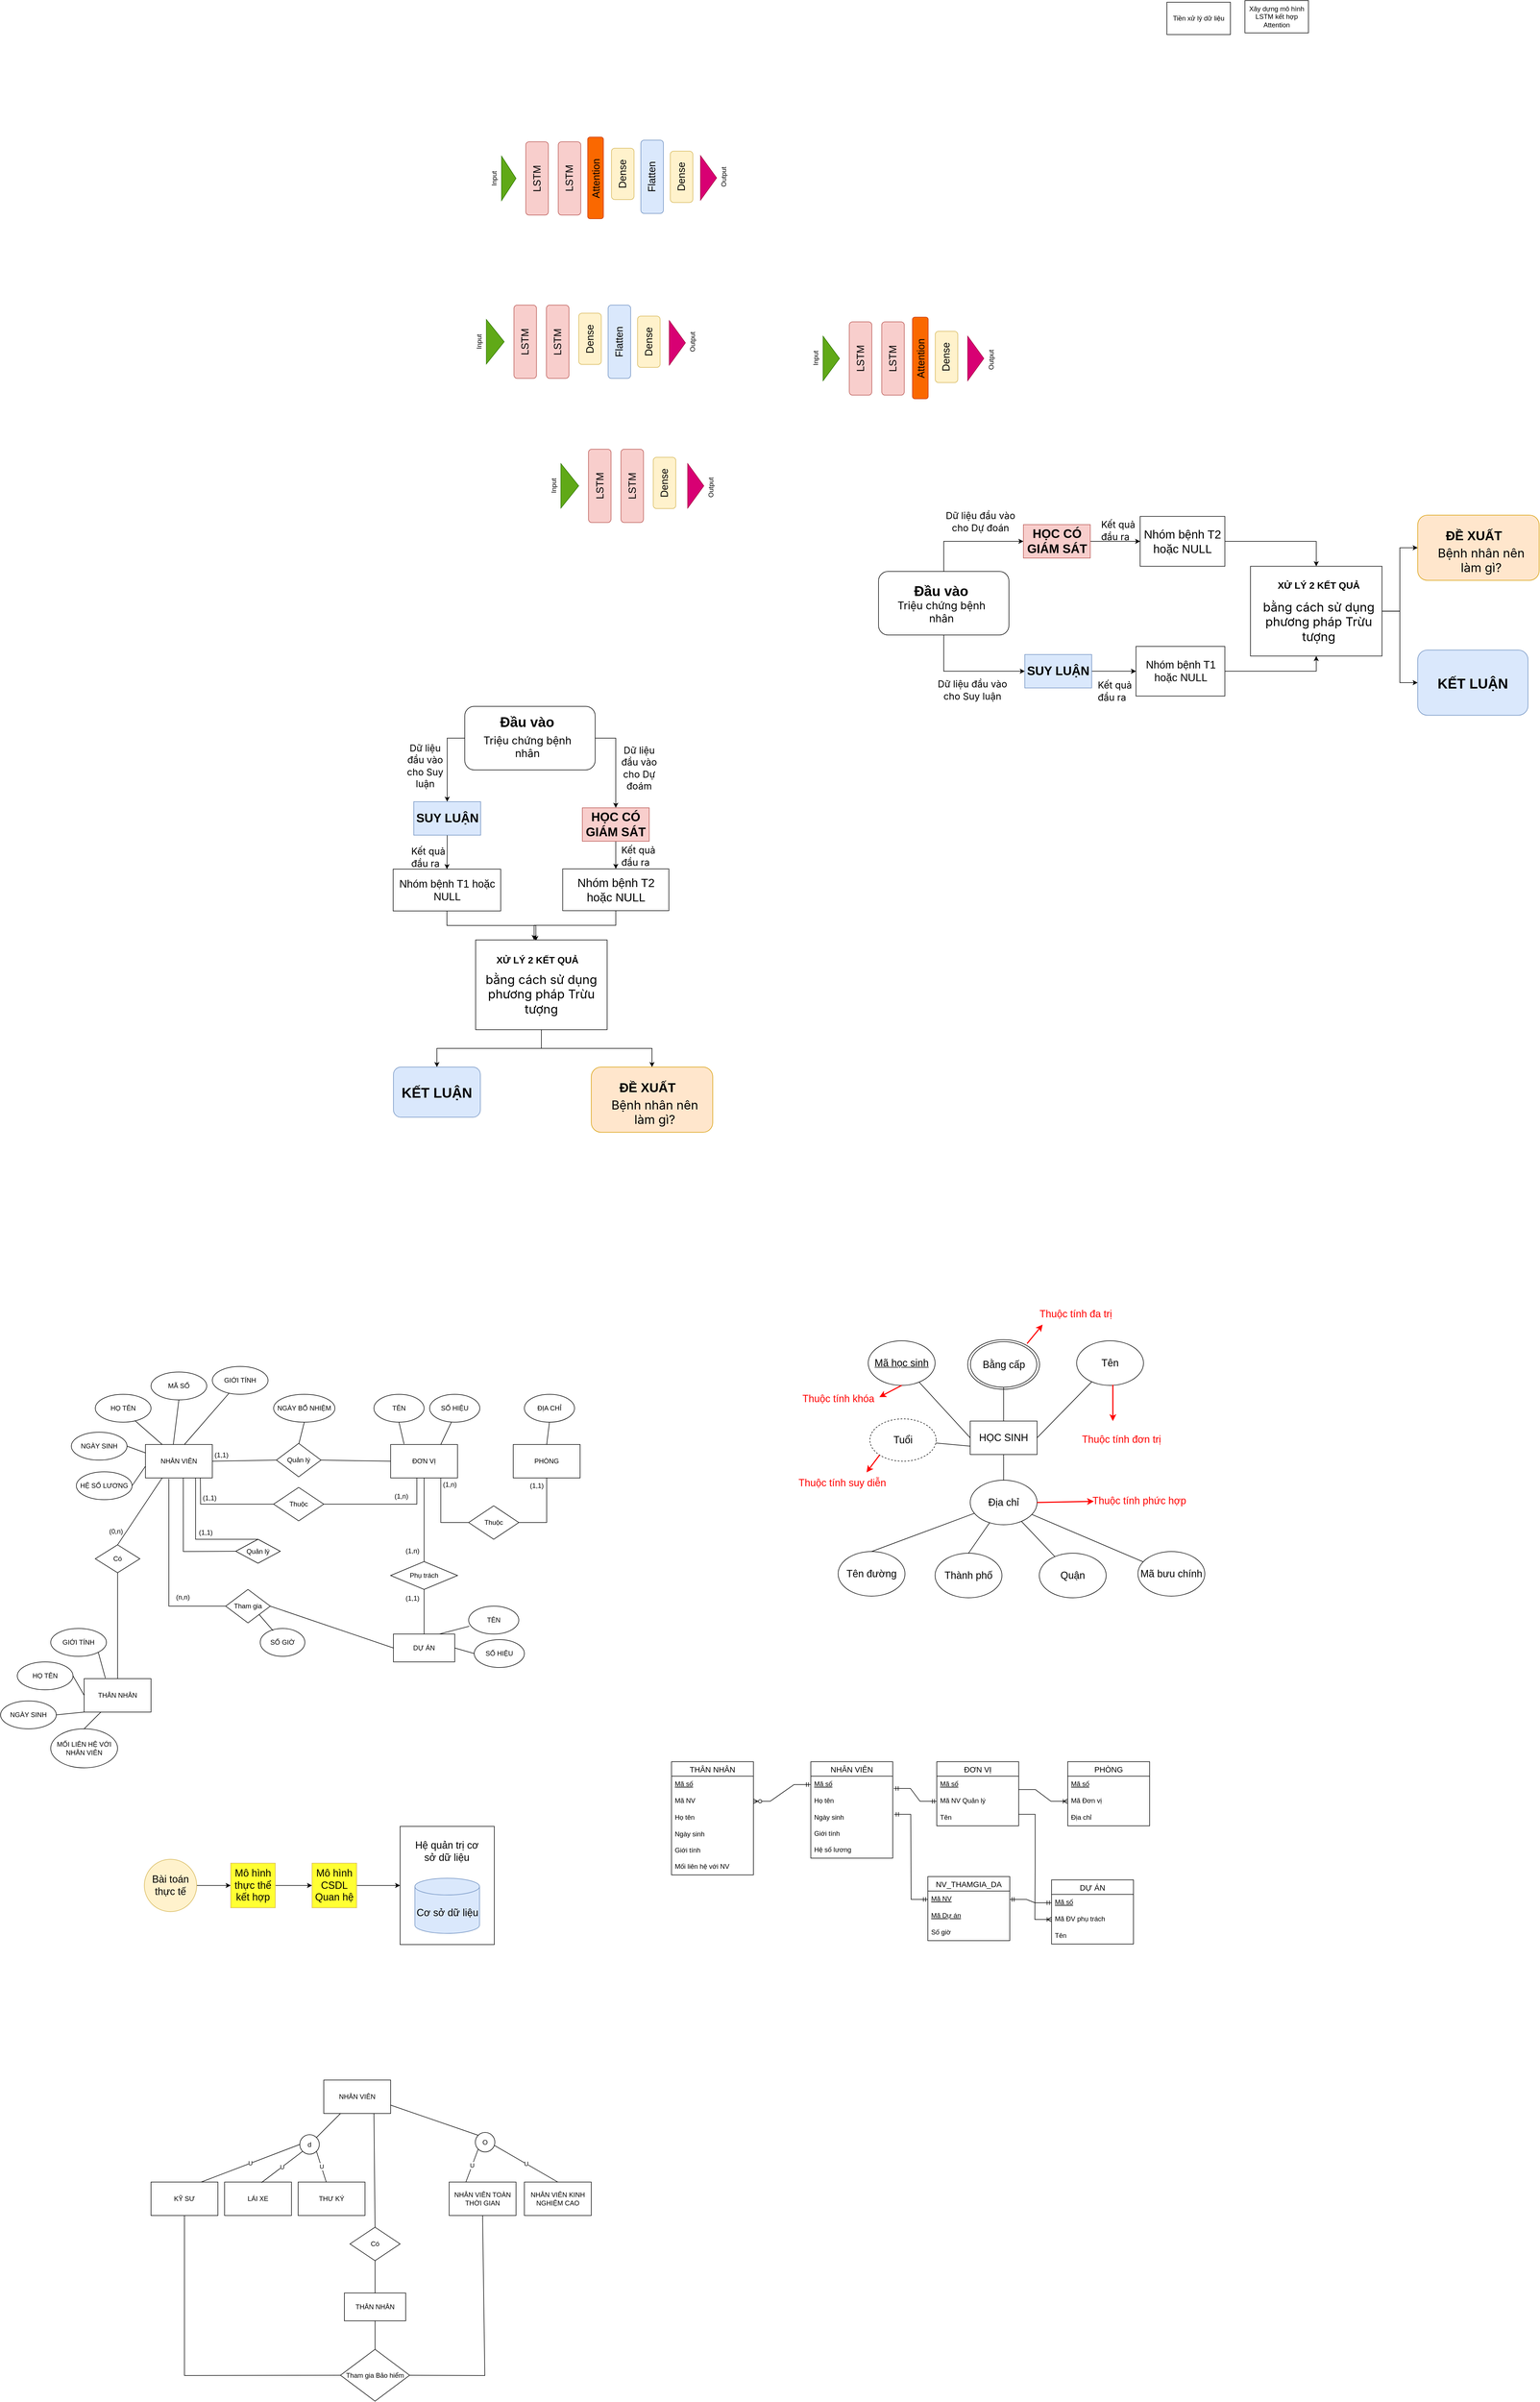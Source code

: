 <mxfile version="21.7.4" type="github">
  <diagram id="O3coM_m_zm5Ynj2vjXyQ" name="Page-1">
    <mxGraphModel dx="1361" dy="2928" grid="0" gridSize="10" guides="1" tooltips="1" connect="1" arrows="1" fold="1" page="0" pageScale="1" pageWidth="850" pageHeight="1100" math="0" shadow="0">
      <root>
        <mxCell id="0" />
        <mxCell id="1" parent="0" />
        <mxCell id="7aCp0_iX8ROO9DkPUOGS-1" value="NHÂN VIÊN" style="rounded=0;whiteSpace=wrap;html=1;" parent="1" vertex="1">
          <mxGeometry x="150" y="360" width="120" height="60" as="geometry" />
        </mxCell>
        <mxCell id="7aCp0_iX8ROO9DkPUOGS-4" value="HỌ TÊN" style="ellipse;whiteSpace=wrap;html=1;" parent="1" vertex="1">
          <mxGeometry x="60" y="270" width="100" height="50" as="geometry" />
        </mxCell>
        <mxCell id="7aCp0_iX8ROO9DkPUOGS-5" value="MÃ SỐ&lt;span style=&quot;color: rgba(0, 0, 0, 0); font-family: monospace; font-size: 0px; text-align: start;&quot;&gt;%3CmxGraphModel%3E%3Croot%3E%3CmxCell%20id%3D%220%22%2F%3E%3CmxCell%20id%3D%221%22%20parent%3D%220%22%2F%3E%3CmxCell%20id%3D%222%22%20value%3D%22H%E1%BB%8C%20T%C3%8AN%22%20style%3D%22ellipse%3BwhiteSpace%3Dwrap%3Bhtml%3D1%3B%22%20vertex%3D%221%22%20parent%3D%221%22%3E%3CmxGeometry%20x%3D%2260%22%20y%3D%22270%22%20width%3D%22100%22%20height%3D%2250%22%20as%3D%22geometry%22%2F%3E%3C%2FmxCell%3E%3C%2Froot%3E%3C%2FmxGraphModel%3E&lt;/span&gt;" style="ellipse;whiteSpace=wrap;html=1;" parent="1" vertex="1">
          <mxGeometry x="160" y="230" width="100" height="50" as="geometry" />
        </mxCell>
        <mxCell id="7aCp0_iX8ROO9DkPUOGS-6" value="NGÀY SINH" style="ellipse;whiteSpace=wrap;html=1;" parent="1" vertex="1">
          <mxGeometry x="17" y="338" width="100" height="50" as="geometry" />
        </mxCell>
        <mxCell id="7aCp0_iX8ROO9DkPUOGS-7" value="HỆ SỐ LƯƠNG" style="ellipse;whiteSpace=wrap;html=1;" parent="1" vertex="1">
          <mxGeometry x="26" y="409" width="100" height="50" as="geometry" />
        </mxCell>
        <mxCell id="7aCp0_iX8ROO9DkPUOGS-8" value="GIỚI TÍNH" style="ellipse;whiteSpace=wrap;html=1;" parent="1" vertex="1">
          <mxGeometry x="270" y="220" width="100" height="50" as="geometry" />
        </mxCell>
        <mxCell id="7aCp0_iX8ROO9DkPUOGS-9" value="" style="endArrow=none;html=1;rounded=0;entryX=0.71;entryY=0.94;entryDx=0;entryDy=0;entryPerimeter=0;exitX=0.25;exitY=0;exitDx=0;exitDy=0;" parent="1" source="7aCp0_iX8ROO9DkPUOGS-1" target="7aCp0_iX8ROO9DkPUOGS-4" edge="1">
          <mxGeometry width="50" height="50" relative="1" as="geometry">
            <mxPoint x="200" y="420" as="sourcePoint" />
            <mxPoint x="250" y="370" as="targetPoint" />
          </mxGeometry>
        </mxCell>
        <mxCell id="7aCp0_iX8ROO9DkPUOGS-10" value="" style="endArrow=none;html=1;rounded=0;entryX=0.5;entryY=1;entryDx=0;entryDy=0;" parent="1" target="7aCp0_iX8ROO9DkPUOGS-5" edge="1">
          <mxGeometry width="50" height="50" relative="1" as="geometry">
            <mxPoint x="200" y="360" as="sourcePoint" />
            <mxPoint x="141" y="327" as="targetPoint" />
          </mxGeometry>
        </mxCell>
        <mxCell id="7aCp0_iX8ROO9DkPUOGS-11" value="" style="endArrow=none;html=1;rounded=0;" parent="1" target="7aCp0_iX8ROO9DkPUOGS-8" edge="1">
          <mxGeometry width="50" height="50" relative="1" as="geometry">
            <mxPoint x="220" y="360" as="sourcePoint" />
            <mxPoint x="290" y="260" as="targetPoint" />
          </mxGeometry>
        </mxCell>
        <mxCell id="7aCp0_iX8ROO9DkPUOGS-12" value="" style="endArrow=none;html=1;rounded=0;entryX=1;entryY=0.5;entryDx=0;entryDy=0;exitX=0;exitY=0.25;exitDx=0;exitDy=0;" parent="1" source="7aCp0_iX8ROO9DkPUOGS-1" target="7aCp0_iX8ROO9DkPUOGS-6" edge="1">
          <mxGeometry width="50" height="50" relative="1" as="geometry">
            <mxPoint x="230" y="370" as="sourcePoint" />
            <mxPoint x="298" y="280" as="targetPoint" />
          </mxGeometry>
        </mxCell>
        <mxCell id="7aCp0_iX8ROO9DkPUOGS-13" value="" style="endArrow=none;html=1;rounded=0;entryX=1;entryY=0.5;entryDx=0;entryDy=0;exitX=0;exitY=0.65;exitDx=0;exitDy=0;exitPerimeter=0;" parent="1" source="7aCp0_iX8ROO9DkPUOGS-1" target="7aCp0_iX8ROO9DkPUOGS-7" edge="1">
          <mxGeometry width="50" height="50" relative="1" as="geometry">
            <mxPoint x="170" y="385" as="sourcePoint" />
            <mxPoint x="130" y="385" as="targetPoint" />
          </mxGeometry>
        </mxCell>
        <mxCell id="7aCp0_iX8ROO9DkPUOGS-19" value="NGÀY BỔ NHIỆM" style="ellipse;whiteSpace=wrap;html=1;" parent="1" vertex="1">
          <mxGeometry x="380" y="270" width="110" height="50" as="geometry" />
        </mxCell>
        <mxCell id="7aCp0_iX8ROO9DkPUOGS-20" value="" style="endArrow=none;html=1;rounded=0;entryX=0.5;entryY=1;entryDx=0;entryDy=0;exitX=0.5;exitY=0;exitDx=0;exitDy=0;" parent="1" target="7aCp0_iX8ROO9DkPUOGS-19" edge="1">
          <mxGeometry width="50" height="50" relative="1" as="geometry">
            <mxPoint x="425" y="360.0" as="sourcePoint" />
            <mxPoint x="420" y="370" as="targetPoint" />
          </mxGeometry>
        </mxCell>
        <mxCell id="7aCp0_iX8ROO9DkPUOGS-21" value="ĐƠN VỊ" style="rounded=0;whiteSpace=wrap;html=1;" parent="1" vertex="1">
          <mxGeometry x="590" y="360" width="120" height="60" as="geometry" />
        </mxCell>
        <mxCell id="7aCp0_iX8ROO9DkPUOGS-23" value="Quản lý" style="rhombus;whiteSpace=wrap;html=1;" parent="1" vertex="1">
          <mxGeometry x="385" y="358" width="80" height="60" as="geometry" />
        </mxCell>
        <mxCell id="7aCp0_iX8ROO9DkPUOGS-25" value="" style="endArrow=none;html=1;rounded=0;entryX=0;entryY=0.5;entryDx=0;entryDy=0;exitX=1;exitY=0.5;exitDx=0;exitDy=0;" parent="1" source="7aCp0_iX8ROO9DkPUOGS-23" target="7aCp0_iX8ROO9DkPUOGS-21" edge="1">
          <mxGeometry width="50" height="50" relative="1" as="geometry">
            <mxPoint x="590" y="420" as="sourcePoint" />
            <mxPoint x="640" y="370" as="targetPoint" />
            <Array as="points" />
          </mxGeometry>
        </mxCell>
        <mxCell id="7aCp0_iX8ROO9DkPUOGS-26" value="TÊN" style="ellipse;whiteSpace=wrap;html=1;" parent="1" vertex="1">
          <mxGeometry x="560" y="270" width="90" height="50" as="geometry" />
        </mxCell>
        <mxCell id="7aCp0_iX8ROO9DkPUOGS-27" value="" style="endArrow=none;html=1;rounded=0;entryX=0.5;entryY=1;entryDx=0;entryDy=0;exitX=0.2;exitY=-0.017;exitDx=0;exitDy=0;exitPerimeter=0;" parent="1" source="7aCp0_iX8ROO9DkPUOGS-21" target="7aCp0_iX8ROO9DkPUOGS-26" edge="1">
          <mxGeometry width="50" height="50" relative="1" as="geometry">
            <mxPoint x="580" y="420" as="sourcePoint" />
            <mxPoint x="630" y="370" as="targetPoint" />
          </mxGeometry>
        </mxCell>
        <mxCell id="7aCp0_iX8ROO9DkPUOGS-28" value="SỐ HIỆU" style="ellipse;whiteSpace=wrap;html=1;" parent="1" vertex="1">
          <mxGeometry x="660" y="270" width="90" height="50" as="geometry" />
        </mxCell>
        <mxCell id="7aCp0_iX8ROO9DkPUOGS-29" value="" style="endArrow=none;html=1;rounded=0;entryX=0.433;entryY=1;entryDx=0;entryDy=0;entryPerimeter=0;exitX=0.75;exitY=0;exitDx=0;exitDy=0;" parent="1" source="7aCp0_iX8ROO9DkPUOGS-21" target="7aCp0_iX8ROO9DkPUOGS-28" edge="1">
          <mxGeometry width="50" height="50" relative="1" as="geometry">
            <mxPoint x="580" y="420" as="sourcePoint" />
            <mxPoint x="630" y="370" as="targetPoint" />
          </mxGeometry>
        </mxCell>
        <mxCell id="7aCp0_iX8ROO9DkPUOGS-31" value="PHÒNG" style="rounded=0;whiteSpace=wrap;html=1;" parent="1" vertex="1">
          <mxGeometry x="810" y="360" width="120" height="60" as="geometry" />
        </mxCell>
        <mxCell id="7aCp0_iX8ROO9DkPUOGS-32" value="Thuộc" style="rhombus;whiteSpace=wrap;html=1;" parent="1" vertex="1">
          <mxGeometry x="730" y="470" width="90" height="60" as="geometry" />
        </mxCell>
        <mxCell id="7aCp0_iX8ROO9DkPUOGS-33" value="" style="endArrow=none;html=1;rounded=0;entryX=0.75;entryY=1;entryDx=0;entryDy=0;exitX=0;exitY=0.5;exitDx=0;exitDy=0;" parent="1" source="7aCp0_iX8ROO9DkPUOGS-32" target="7aCp0_iX8ROO9DkPUOGS-21" edge="1">
          <mxGeometry width="50" height="50" relative="1" as="geometry">
            <mxPoint x="660" y="350" as="sourcePoint" />
            <mxPoint x="710" y="300" as="targetPoint" />
            <Array as="points">
              <mxPoint x="680" y="500" />
            </Array>
          </mxGeometry>
        </mxCell>
        <mxCell id="7aCp0_iX8ROO9DkPUOGS-34" value="" style="endArrow=none;html=1;rounded=0;entryX=0.5;entryY=1;entryDx=0;entryDy=0;exitX=1;exitY=0.5;exitDx=0;exitDy=0;" parent="1" source="7aCp0_iX8ROO9DkPUOGS-32" target="7aCp0_iX8ROO9DkPUOGS-31" edge="1">
          <mxGeometry width="50" height="50" relative="1" as="geometry">
            <mxPoint x="740" y="510" as="sourcePoint" />
            <mxPoint x="690" y="430" as="targetPoint" />
            <Array as="points">
              <mxPoint x="870" y="500" />
            </Array>
          </mxGeometry>
        </mxCell>
        <mxCell id="7aCp0_iX8ROO9DkPUOGS-35" value="Phụ trách" style="rhombus;whiteSpace=wrap;html=1;" parent="1" vertex="1">
          <mxGeometry x="590" y="570" width="120" height="50" as="geometry" />
        </mxCell>
        <mxCell id="7aCp0_iX8ROO9DkPUOGS-36" value="" style="endArrow=none;html=1;rounded=0;entryX=0.5;entryY=1;entryDx=0;entryDy=0;" parent="1" source="7aCp0_iX8ROO9DkPUOGS-35" target="7aCp0_iX8ROO9DkPUOGS-21" edge="1">
          <mxGeometry width="50" height="50" relative="1" as="geometry">
            <mxPoint x="680" y="350" as="sourcePoint" />
            <mxPoint x="730" y="300" as="targetPoint" />
          </mxGeometry>
        </mxCell>
        <mxCell id="7aCp0_iX8ROO9DkPUOGS-37" value="DỰ ÁN" style="rounded=0;whiteSpace=wrap;html=1;" parent="1" vertex="1">
          <mxGeometry x="595" y="700" width="110" height="50" as="geometry" />
        </mxCell>
        <mxCell id="7aCp0_iX8ROO9DkPUOGS-38" value="" style="endArrow=none;html=1;rounded=0;entryX=0.5;entryY=1;entryDx=0;entryDy=0;" parent="1" source="7aCp0_iX8ROO9DkPUOGS-37" target="7aCp0_iX8ROO9DkPUOGS-35" edge="1">
          <mxGeometry width="50" height="50" relative="1" as="geometry">
            <mxPoint x="680" y="550" as="sourcePoint" />
            <mxPoint x="730" y="500" as="targetPoint" />
          </mxGeometry>
        </mxCell>
        <mxCell id="7aCp0_iX8ROO9DkPUOGS-39" value="TÊN" style="ellipse;whiteSpace=wrap;html=1;" parent="1" vertex="1">
          <mxGeometry x="730" y="650" width="90" height="50" as="geometry" />
        </mxCell>
        <mxCell id="7aCp0_iX8ROO9DkPUOGS-40" value="SỐ HIỆU" style="ellipse;whiteSpace=wrap;html=1;" parent="1" vertex="1">
          <mxGeometry x="740" y="710" width="90" height="50" as="geometry" />
        </mxCell>
        <mxCell id="7aCp0_iX8ROO9DkPUOGS-41" value="" style="endArrow=none;html=1;rounded=0;entryX=0.011;entryY=0.72;entryDx=0;entryDy=0;entryPerimeter=0;exitX=0.75;exitY=0;exitDx=0;exitDy=0;" parent="1" source="7aCp0_iX8ROO9DkPUOGS-37" target="7aCp0_iX8ROO9DkPUOGS-39" edge="1">
          <mxGeometry width="50" height="50" relative="1" as="geometry">
            <mxPoint x="680" y="550" as="sourcePoint" />
            <mxPoint x="730" y="500" as="targetPoint" />
          </mxGeometry>
        </mxCell>
        <mxCell id="7aCp0_iX8ROO9DkPUOGS-42" value="" style="endArrow=none;html=1;rounded=0;entryX=0;entryY=0.5;entryDx=0;entryDy=0;exitX=1;exitY=0.5;exitDx=0;exitDy=0;" parent="1" source="7aCp0_iX8ROO9DkPUOGS-37" target="7aCp0_iX8ROO9DkPUOGS-40" edge="1">
          <mxGeometry width="50" height="50" relative="1" as="geometry">
            <mxPoint x="687.5" y="710" as="sourcePoint" />
            <mxPoint x="740.99" y="696" as="targetPoint" />
          </mxGeometry>
        </mxCell>
        <mxCell id="7aCp0_iX8ROO9DkPUOGS-43" value="Tham gia" style="rhombus;whiteSpace=wrap;html=1;" parent="1" vertex="1">
          <mxGeometry x="294" y="620" width="80" height="60" as="geometry" />
        </mxCell>
        <mxCell id="7aCp0_iX8ROO9DkPUOGS-44" value="" style="endArrow=none;html=1;rounded=0;exitX=0;exitY=0.5;exitDx=0;exitDy=0;entryX=0.35;entryY=1.025;entryDx=0;entryDy=0;entryPerimeter=0;" parent="1" source="7aCp0_iX8ROO9DkPUOGS-43" target="7aCp0_iX8ROO9DkPUOGS-1" edge="1">
          <mxGeometry width="50" height="50" relative="1" as="geometry">
            <mxPoint x="240" y="550" as="sourcePoint" />
            <mxPoint x="290" y="500" as="targetPoint" />
            <Array as="points">
              <mxPoint x="192" y="650" />
            </Array>
          </mxGeometry>
        </mxCell>
        <mxCell id="7aCp0_iX8ROO9DkPUOGS-46" value="Thuộc" style="rhombus;whiteSpace=wrap;html=1;" parent="1" vertex="1">
          <mxGeometry x="380" y="437" width="90" height="60" as="geometry" />
        </mxCell>
        <mxCell id="7aCp0_iX8ROO9DkPUOGS-47" value="" style="endArrow=none;html=1;rounded=0;exitX=0;exitY=0.5;exitDx=0;exitDy=0;entryX=0.821;entryY=1.005;entryDx=0;entryDy=0;entryPerimeter=0;" parent="1" source="7aCp0_iX8ROO9DkPUOGS-46" target="7aCp0_iX8ROO9DkPUOGS-1" edge="1">
          <mxGeometry width="50" height="50" relative="1" as="geometry">
            <mxPoint x="340" y="550" as="sourcePoint" />
            <mxPoint x="230" y="420" as="targetPoint" />
            <Array as="points">
              <mxPoint x="249" y="467" />
            </Array>
          </mxGeometry>
        </mxCell>
        <mxCell id="7aCp0_iX8ROO9DkPUOGS-48" value="" style="endArrow=none;html=1;rounded=0;entryX=0.392;entryY=1;entryDx=0;entryDy=0;entryPerimeter=0;exitX=1;exitY=0.5;exitDx=0;exitDy=0;" parent="1" source="7aCp0_iX8ROO9DkPUOGS-46" target="7aCp0_iX8ROO9DkPUOGS-21" edge="1">
          <mxGeometry width="50" height="50" relative="1" as="geometry">
            <mxPoint x="540" y="550" as="sourcePoint" />
            <mxPoint x="590" y="500" as="targetPoint" />
            <Array as="points">
              <mxPoint x="637" y="467" />
            </Array>
          </mxGeometry>
        </mxCell>
        <mxCell id="7aCp0_iX8ROO9DkPUOGS-51" value="" style="endArrow=none;html=1;rounded=0;entryX=0;entryY=0.5;entryDx=0;entryDy=0;exitX=1;exitY=0.5;exitDx=0;exitDy=0;" parent="1" source="7aCp0_iX8ROO9DkPUOGS-43" target="7aCp0_iX8ROO9DkPUOGS-37" edge="1">
          <mxGeometry width="50" height="50" relative="1" as="geometry">
            <mxPoint x="412" y="724.7" as="sourcePoint" />
            <mxPoint x="452" y="724.7" as="targetPoint" />
          </mxGeometry>
        </mxCell>
        <mxCell id="7aCp0_iX8ROO9DkPUOGS-54" value="SỐ GIỜ" style="ellipse;whiteSpace=wrap;html=1;" parent="1" vertex="1">
          <mxGeometry x="356" y="690" width="80" height="50" as="geometry" />
        </mxCell>
        <mxCell id="7aCp0_iX8ROO9DkPUOGS-56" value="" style="endArrow=none;html=1;rounded=0;exitX=0.288;exitY=0.08;exitDx=0;exitDy=0;exitPerimeter=0;entryX=1;entryY=1;entryDx=0;entryDy=0;" parent="1" source="7aCp0_iX8ROO9DkPUOGS-54" target="7aCp0_iX8ROO9DkPUOGS-43" edge="1">
          <mxGeometry width="50" height="50" relative="1" as="geometry">
            <mxPoint x="344" y="790" as="sourcePoint" />
            <mxPoint x="390" y="750" as="targetPoint" />
          </mxGeometry>
        </mxCell>
        <mxCell id="7aCp0_iX8ROO9DkPUOGS-57" value="THÂN NHÂN" style="rounded=0;whiteSpace=wrap;html=1;" parent="1" vertex="1">
          <mxGeometry x="40" y="780" width="120" height="60" as="geometry" />
        </mxCell>
        <mxCell id="7aCp0_iX8ROO9DkPUOGS-58" value="Có" style="rhombus;whiteSpace=wrap;html=1;" parent="1" vertex="1">
          <mxGeometry x="60" y="540" width="80" height="50" as="geometry" />
        </mxCell>
        <mxCell id="7aCp0_iX8ROO9DkPUOGS-59" value="" style="endArrow=none;html=1;rounded=0;entryX=0.25;entryY=1;entryDx=0;entryDy=0;exitX=0.5;exitY=0;exitDx=0;exitDy=0;" parent="1" source="7aCp0_iX8ROO9DkPUOGS-58" target="7aCp0_iX8ROO9DkPUOGS-1" edge="1">
          <mxGeometry width="50" height="50" relative="1" as="geometry">
            <mxPoint x="30" y="550" as="sourcePoint" />
            <mxPoint x="80" y="500" as="targetPoint" />
          </mxGeometry>
        </mxCell>
        <mxCell id="7aCp0_iX8ROO9DkPUOGS-60" value="" style="endArrow=none;html=1;rounded=0;entryX=0.5;entryY=1;entryDx=0;entryDy=0;" parent="1" source="7aCp0_iX8ROO9DkPUOGS-57" target="7aCp0_iX8ROO9DkPUOGS-58" edge="1">
          <mxGeometry width="50" height="50" relative="1" as="geometry">
            <mxPoint x="30" y="550" as="sourcePoint" />
            <mxPoint x="80" y="500" as="targetPoint" />
          </mxGeometry>
        </mxCell>
        <mxCell id="7aCp0_iX8ROO9DkPUOGS-62" value="HỌ TÊN" style="ellipse;whiteSpace=wrap;html=1;" parent="1" vertex="1">
          <mxGeometry x="-80" y="750" width="100" height="50" as="geometry" />
        </mxCell>
        <mxCell id="7aCp0_iX8ROO9DkPUOGS-63" value="NGÀY SINH" style="ellipse;whiteSpace=wrap;html=1;" parent="1" vertex="1">
          <mxGeometry x="-110" y="820" width="100" height="50" as="geometry" />
        </mxCell>
        <mxCell id="7aCp0_iX8ROO9DkPUOGS-64" value="GIỚI TÍNH" style="ellipse;whiteSpace=wrap;html=1;" parent="1" vertex="1">
          <mxGeometry x="-20" y="690" width="100" height="50" as="geometry" />
        </mxCell>
        <mxCell id="7aCp0_iX8ROO9DkPUOGS-65" value="MỐI LIÊN HỆ VỚI NHÂN VIÊN" style="ellipse;whiteSpace=wrap;html=1;" parent="1" vertex="1">
          <mxGeometry x="-20" y="870" width="120" height="70" as="geometry" />
        </mxCell>
        <mxCell id="7aCp0_iX8ROO9DkPUOGS-66" value="" style="endArrow=none;html=1;rounded=0;entryX=0.317;entryY=-0.017;entryDx=0;entryDy=0;entryPerimeter=0;exitX=1;exitY=1;exitDx=0;exitDy=0;" parent="1" source="7aCp0_iX8ROO9DkPUOGS-64" target="7aCp0_iX8ROO9DkPUOGS-57" edge="1">
          <mxGeometry width="50" height="50" relative="1" as="geometry">
            <mxPoint x="90" y="640" as="sourcePoint" />
            <mxPoint x="140" y="590" as="targetPoint" />
          </mxGeometry>
        </mxCell>
        <mxCell id="7aCp0_iX8ROO9DkPUOGS-67" value="" style="endArrow=none;html=1;rounded=0;entryX=0;entryY=0.5;entryDx=0;entryDy=0;exitX=1;exitY=0.5;exitDx=0;exitDy=0;" parent="1" source="7aCp0_iX8ROO9DkPUOGS-62" target="7aCp0_iX8ROO9DkPUOGS-57" edge="1">
          <mxGeometry width="50" height="50" relative="1" as="geometry">
            <mxPoint x="75.355" y="742.678" as="sourcePoint" />
            <mxPoint x="88.04" y="788.98" as="targetPoint" />
          </mxGeometry>
        </mxCell>
        <mxCell id="7aCp0_iX8ROO9DkPUOGS-68" value="" style="endArrow=none;html=1;rounded=0;entryX=0;entryY=1;entryDx=0;entryDy=0;exitX=1;exitY=0.5;exitDx=0;exitDy=0;" parent="1" source="7aCp0_iX8ROO9DkPUOGS-63" target="7aCp0_iX8ROO9DkPUOGS-57" edge="1">
          <mxGeometry width="50" height="50" relative="1" as="geometry">
            <mxPoint x="30" y="785" as="sourcePoint" />
            <mxPoint x="50" y="820" as="targetPoint" />
          </mxGeometry>
        </mxCell>
        <mxCell id="7aCp0_iX8ROO9DkPUOGS-69" value="" style="endArrow=none;html=1;rounded=0;entryX=0.25;entryY=1;entryDx=0;entryDy=0;exitX=0.5;exitY=0;exitDx=0;exitDy=0;" parent="1" source="7aCp0_iX8ROO9DkPUOGS-65" target="7aCp0_iX8ROO9DkPUOGS-57" edge="1">
          <mxGeometry width="50" height="50" relative="1" as="geometry">
            <mxPoint y="855" as="sourcePoint" />
            <mxPoint x="50" y="850" as="targetPoint" />
          </mxGeometry>
        </mxCell>
        <mxCell id="7aCp0_iX8ROO9DkPUOGS-70" value="ĐỊA CHỈ" style="ellipse;whiteSpace=wrap;html=1;" parent="1" vertex="1">
          <mxGeometry x="830" y="270" width="90" height="50" as="geometry" />
        </mxCell>
        <mxCell id="7aCp0_iX8ROO9DkPUOGS-71" value="" style="endArrow=none;html=1;rounded=0;entryX=0.5;entryY=1;entryDx=0;entryDy=0;exitX=0.5;exitY=0;exitDx=0;exitDy=0;" parent="1" source="7aCp0_iX8ROO9DkPUOGS-31" target="7aCp0_iX8ROO9DkPUOGS-70" edge="1">
          <mxGeometry width="50" height="50" relative="1" as="geometry">
            <mxPoint x="580" y="510" as="sourcePoint" />
            <mxPoint x="630" y="460" as="targetPoint" />
          </mxGeometry>
        </mxCell>
        <mxCell id="7aCp0_iX8ROO9DkPUOGS-72" value="Quản lý" style="rhombus;whiteSpace=wrap;html=1;" parent="1" vertex="1">
          <mxGeometry x="312" y="530" width="80" height="43" as="geometry" />
        </mxCell>
        <mxCell id="7aCp0_iX8ROO9DkPUOGS-73" value="" style="endArrow=none;html=1;rounded=0;entryX=0.566;entryY=1.005;entryDx=0;entryDy=0;entryPerimeter=0;exitX=0;exitY=0.5;exitDx=0;exitDy=0;" parent="1" source="7aCp0_iX8ROO9DkPUOGS-72" target="7aCp0_iX8ROO9DkPUOGS-1" edge="1">
          <mxGeometry width="50" height="50" relative="1" as="geometry">
            <mxPoint x="486" y="616" as="sourcePoint" />
            <mxPoint x="536" y="566" as="targetPoint" />
            <Array as="points">
              <mxPoint x="218" y="552" />
            </Array>
          </mxGeometry>
        </mxCell>
        <mxCell id="7aCp0_iX8ROO9DkPUOGS-74" value="" style="endArrow=none;html=1;rounded=0;entryX=0.75;entryY=1;entryDx=0;entryDy=0;exitX=0.5;exitY=0;exitDx=0;exitDy=0;" parent="1" source="7aCp0_iX8ROO9DkPUOGS-72" target="7aCp0_iX8ROO9DkPUOGS-1" edge="1">
          <mxGeometry width="50" height="50" relative="1" as="geometry">
            <mxPoint x="200" y="613" as="sourcePoint" />
            <mxPoint x="536" y="566" as="targetPoint" />
            <Array as="points">
              <mxPoint x="240" y="530" />
            </Array>
          </mxGeometry>
        </mxCell>
        <mxCell id="7aCp0_iX8ROO9DkPUOGS-79" value="" style="endArrow=none;html=1;rounded=0;exitX=1;exitY=0.5;exitDx=0;exitDy=0;entryX=0;entryY=0.5;entryDx=0;entryDy=0;" parent="1" source="7aCp0_iX8ROO9DkPUOGS-1" target="7aCp0_iX8ROO9DkPUOGS-23" edge="1">
          <mxGeometry width="50" height="50" relative="1" as="geometry">
            <mxPoint x="370" y="367" as="sourcePoint" />
            <mxPoint x="420" y="317" as="targetPoint" />
          </mxGeometry>
        </mxCell>
        <mxCell id="7aCp0_iX8ROO9DkPUOGS-81" value="NHÂN VIÊN" style="rounded=0;whiteSpace=wrap;html=1;" parent="1" vertex="1">
          <mxGeometry x="470" y="1500" width="120" height="60" as="geometry" />
        </mxCell>
        <mxCell id="7aCp0_iX8ROO9DkPUOGS-82" value="KỸ SƯ" style="rounded=0;whiteSpace=wrap;html=1;" parent="1" vertex="1">
          <mxGeometry x="160" y="1683" width="120" height="60" as="geometry" />
        </mxCell>
        <mxCell id="7aCp0_iX8ROO9DkPUOGS-83" value="LÁI XE" style="rounded=0;whiteSpace=wrap;html=1;" parent="1" vertex="1">
          <mxGeometry x="292" y="1683" width="120" height="60" as="geometry" />
        </mxCell>
        <mxCell id="7aCp0_iX8ROO9DkPUOGS-84" value="THƯ KÝ" style="rounded=0;whiteSpace=wrap;html=1;" parent="1" vertex="1">
          <mxGeometry x="424" y="1683" width="120" height="60" as="geometry" />
        </mxCell>
        <mxCell id="7aCp0_iX8ROO9DkPUOGS-85" value="NHÂN VIÊN TOÀN THỜI GIAN" style="rounded=0;whiteSpace=wrap;html=1;" parent="1" vertex="1">
          <mxGeometry x="695" y="1683" width="120" height="60" as="geometry" />
        </mxCell>
        <mxCell id="7aCp0_iX8ROO9DkPUOGS-86" value="NHÂN VIÊN KINH NGHIỆM CAO" style="rounded=0;whiteSpace=wrap;html=1;" parent="1" vertex="1">
          <mxGeometry x="830" y="1683" width="120" height="60" as="geometry" />
        </mxCell>
        <mxCell id="7aCp0_iX8ROO9DkPUOGS-87" value="d" style="ellipse;whiteSpace=wrap;html=1;aspect=fixed;" parent="1" vertex="1">
          <mxGeometry x="427" y="1598" width="35" height="35" as="geometry" />
        </mxCell>
        <mxCell id="7aCp0_iX8ROO9DkPUOGS-88" value="" style="endArrow=none;html=1;rounded=0;entryX=0.25;entryY=1;entryDx=0;entryDy=0;" parent="1" source="7aCp0_iX8ROO9DkPUOGS-87" target="7aCp0_iX8ROO9DkPUOGS-81" edge="1">
          <mxGeometry width="50" height="50" relative="1" as="geometry">
            <mxPoint x="461" y="1668" as="sourcePoint" />
            <mxPoint x="511" y="1618" as="targetPoint" />
          </mxGeometry>
        </mxCell>
        <mxCell id="7aCp0_iX8ROO9DkPUOGS-89" value="U" style="endArrow=none;html=1;rounded=0;entryX=0;entryY=0.5;entryDx=0;entryDy=0;exitX=0.75;exitY=0;exitDx=0;exitDy=0;" parent="1" source="7aCp0_iX8ROO9DkPUOGS-82" target="7aCp0_iX8ROO9DkPUOGS-87" edge="1">
          <mxGeometry width="50" height="50" relative="1" as="geometry">
            <mxPoint x="466.874" y="1613.126" as="sourcePoint" />
            <mxPoint x="510" y="1570" as="targetPoint" />
          </mxGeometry>
        </mxCell>
        <mxCell id="7aCp0_iX8ROO9DkPUOGS-90" value="U" style="endArrow=none;html=1;rounded=0;entryX=0;entryY=1;entryDx=0;entryDy=0;exitX=0.552;exitY=0.016;exitDx=0;exitDy=0;exitPerimeter=0;" parent="1" source="7aCp0_iX8ROO9DkPUOGS-83" target="7aCp0_iX8ROO9DkPUOGS-87" edge="1">
          <mxGeometry width="50" height="50" relative="1" as="geometry">
            <mxPoint x="260" y="1693" as="sourcePoint" />
            <mxPoint x="437.0" y="1625.5" as="targetPoint" />
          </mxGeometry>
        </mxCell>
        <mxCell id="7aCp0_iX8ROO9DkPUOGS-91" value="U" style="endArrow=none;html=1;rounded=0;entryX=1;entryY=1;entryDx=0;entryDy=0;" parent="1" source="7aCp0_iX8ROO9DkPUOGS-84" target="7aCp0_iX8ROO9DkPUOGS-87" edge="1">
          <mxGeometry width="50" height="50" relative="1" as="geometry">
            <mxPoint x="368.24" y="1693.96" as="sourcePoint" />
            <mxPoint x="442.126" y="1637.874" as="targetPoint" />
          </mxGeometry>
        </mxCell>
        <mxCell id="7aCp0_iX8ROO9DkPUOGS-94" value="O" style="ellipse;whiteSpace=wrap;html=1;aspect=fixed;" parent="1" vertex="1">
          <mxGeometry x="742" y="1594" width="35" height="35" as="geometry" />
        </mxCell>
        <mxCell id="7aCp0_iX8ROO9DkPUOGS-95" value="" style="endArrow=none;html=1;rounded=0;entryX=1;entryY=0.75;entryDx=0;entryDy=0;exitX=0;exitY=0;exitDx=0;exitDy=0;" parent="1" source="7aCp0_iX8ROO9DkPUOGS-94" target="7aCp0_iX8ROO9DkPUOGS-81" edge="1">
          <mxGeometry width="50" height="50" relative="1" as="geometry">
            <mxPoint x="647" y="1601" as="sourcePoint" />
            <mxPoint x="697" y="1551" as="targetPoint" />
          </mxGeometry>
        </mxCell>
        <mxCell id="7aCp0_iX8ROO9DkPUOGS-97" value="U" style="endArrow=none;html=1;rounded=0;entryX=0;entryY=1;entryDx=0;entryDy=0;exitX=0.25;exitY=0;exitDx=0;exitDy=0;" parent="1" source="7aCp0_iX8ROO9DkPUOGS-85" target="7aCp0_iX8ROO9DkPUOGS-94" edge="1">
          <mxGeometry width="50" height="50" relative="1" as="geometry">
            <mxPoint x="676" y="1601" as="sourcePoint" />
            <mxPoint x="726" y="1551" as="targetPoint" />
          </mxGeometry>
        </mxCell>
        <mxCell id="7aCp0_iX8ROO9DkPUOGS-98" value="U" style="endArrow=none;html=1;rounded=0;entryX=0.5;entryY=0;entryDx=0;entryDy=0;exitX=0.971;exitY=0.662;exitDx=0;exitDy=0;exitPerimeter=0;" parent="1" source="7aCp0_iX8ROO9DkPUOGS-94" target="7aCp0_iX8ROO9DkPUOGS-86" edge="1">
          <mxGeometry width="50" height="50" relative="1" as="geometry">
            <mxPoint x="767.126" y="1617.126" as="sourcePoint" />
            <mxPoint x="610" y="1565" as="targetPoint" />
          </mxGeometry>
        </mxCell>
        <mxCell id="7aCp0_iX8ROO9DkPUOGS-100" value="Có" style="rhombus;whiteSpace=wrap;html=1;" parent="1" vertex="1">
          <mxGeometry x="517" y="1764" width="90" height="60" as="geometry" />
        </mxCell>
        <mxCell id="7aCp0_iX8ROO9DkPUOGS-102" value="THÂN NHÂN" style="rounded=0;whiteSpace=wrap;html=1;" parent="1" vertex="1">
          <mxGeometry x="507" y="1882" width="110" height="50" as="geometry" />
        </mxCell>
        <mxCell id="7aCp0_iX8ROO9DkPUOGS-103" value="" style="endArrow=none;html=1;rounded=0;exitX=0.75;exitY=1;exitDx=0;exitDy=0;entryX=0.5;entryY=0;entryDx=0;entryDy=0;" parent="1" source="7aCp0_iX8ROO9DkPUOGS-81" target="7aCp0_iX8ROO9DkPUOGS-100" edge="1">
          <mxGeometry width="50" height="50" relative="1" as="geometry">
            <mxPoint x="645" y="997" as="sourcePoint" />
            <mxPoint x="695" y="947" as="targetPoint" />
          </mxGeometry>
        </mxCell>
        <mxCell id="7aCp0_iX8ROO9DkPUOGS-104" value="" style="endArrow=none;html=1;rounded=0;entryX=0.5;entryY=0;entryDx=0;entryDy=0;exitX=0.5;exitY=1;exitDx=0;exitDy=0;" parent="1" source="7aCp0_iX8ROO9DkPUOGS-100" target="7aCp0_iX8ROO9DkPUOGS-102" edge="1">
          <mxGeometry width="50" height="50" relative="1" as="geometry">
            <mxPoint x="645" y="1330" as="sourcePoint" />
            <mxPoint x="695" y="1280" as="targetPoint" />
          </mxGeometry>
        </mxCell>
        <mxCell id="7aCp0_iX8ROO9DkPUOGS-105" value="Tham gia Bảo hiểm" style="rhombus;whiteSpace=wrap;html=1;" parent="1" vertex="1">
          <mxGeometry x="500" y="1983" width="124" height="93" as="geometry" />
        </mxCell>
        <mxCell id="7aCp0_iX8ROO9DkPUOGS-106" value="" style="endArrow=none;html=1;rounded=0;entryX=0.5;entryY=1;entryDx=0;entryDy=0;exitX=0;exitY=0.5;exitDx=0;exitDy=0;" parent="1" source="7aCp0_iX8ROO9DkPUOGS-105" target="7aCp0_iX8ROO9DkPUOGS-82" edge="1">
          <mxGeometry width="50" height="50" relative="1" as="geometry">
            <mxPoint x="348" y="1945" as="sourcePoint" />
            <mxPoint x="321" y="1822" as="targetPoint" />
            <Array as="points">
              <mxPoint x="220" y="2030" />
            </Array>
          </mxGeometry>
        </mxCell>
        <mxCell id="7aCp0_iX8ROO9DkPUOGS-107" value="" style="endArrow=none;html=1;rounded=0;entryX=0.5;entryY=1;entryDx=0;entryDy=0;exitX=0.5;exitY=0;exitDx=0;exitDy=0;" parent="1" source="7aCp0_iX8ROO9DkPUOGS-105" target="7aCp0_iX8ROO9DkPUOGS-102" edge="1">
          <mxGeometry width="50" height="50" relative="1" as="geometry">
            <mxPoint x="348" y="1945" as="sourcePoint" />
            <mxPoint x="398" y="1895" as="targetPoint" />
          </mxGeometry>
        </mxCell>
        <mxCell id="7aCp0_iX8ROO9DkPUOGS-108" value="" style="endArrow=none;html=1;rounded=0;entryX=0.5;entryY=1;entryDx=0;entryDy=0;exitX=1;exitY=0.5;exitDx=0;exitDy=0;" parent="1" source="7aCp0_iX8ROO9DkPUOGS-105" target="7aCp0_iX8ROO9DkPUOGS-85" edge="1">
          <mxGeometry width="50" height="50" relative="1" as="geometry">
            <mxPoint x="701" y="1945" as="sourcePoint" />
            <mxPoint x="751" y="1895" as="targetPoint" />
            <Array as="points">
              <mxPoint x="759" y="2030" />
            </Array>
          </mxGeometry>
        </mxCell>
        <mxCell id="7aCp0_iX8ROO9DkPUOGS-140" value="THÂN NHÂN" style="swimlane;fontStyle=0;childLayout=stackLayout;horizontal=1;startSize=26;horizontalStack=0;resizeParent=1;resizeParentMax=0;resizeLast=0;collapsible=1;marginBottom=0;align=center;fontSize=14;" parent="1" vertex="1">
          <mxGeometry x="1094" y="929" width="147" height="203" as="geometry" />
        </mxCell>
        <mxCell id="7aCp0_iX8ROO9DkPUOGS-141" value="Mã số" style="text;strokeColor=none;fillColor=none;spacingLeft=4;spacingRight=4;overflow=hidden;rotatable=0;points=[[0,0.5],[1,0.5]];portConstraint=eastwest;fontSize=12;fontStyle=4" parent="7aCp0_iX8ROO9DkPUOGS-140" vertex="1">
          <mxGeometry y="26" width="147" height="30" as="geometry" />
        </mxCell>
        <mxCell id="7aCp0_iX8ROO9DkPUOGS-142" value="Mã NV" style="text;strokeColor=none;fillColor=none;spacingLeft=4;spacingRight=4;overflow=hidden;rotatable=0;points=[[0,0.5],[1,0.5]];portConstraint=eastwest;fontSize=12;" parent="7aCp0_iX8ROO9DkPUOGS-140" vertex="1">
          <mxGeometry y="56" width="147" height="30" as="geometry" />
        </mxCell>
        <mxCell id="7aCp0_iX8ROO9DkPUOGS-143" value="Họ tên" style="text;strokeColor=none;fillColor=none;spacingLeft=4;spacingRight=4;overflow=hidden;rotatable=0;points=[[0,0.5],[1,0.5]];portConstraint=eastwest;fontSize=12;" parent="7aCp0_iX8ROO9DkPUOGS-140" vertex="1">
          <mxGeometry y="86" width="147" height="30" as="geometry" />
        </mxCell>
        <mxCell id="7aCp0_iX8ROO9DkPUOGS-144" value="Ngày sinh" style="text;strokeColor=none;fillColor=none;spacingLeft=4;spacingRight=4;overflow=hidden;rotatable=0;points=[[0,0.5],[1,0.5]];portConstraint=eastwest;fontSize=12;" parent="7aCp0_iX8ROO9DkPUOGS-140" vertex="1">
          <mxGeometry y="116" width="147" height="29" as="geometry" />
        </mxCell>
        <mxCell id="7aCp0_iX8ROO9DkPUOGS-158" value="Giới tính" style="text;strokeColor=none;fillColor=none;spacingLeft=4;spacingRight=4;overflow=hidden;rotatable=0;points=[[0,0.5],[1,0.5]];portConstraint=eastwest;fontSize=12;" parent="7aCp0_iX8ROO9DkPUOGS-140" vertex="1">
          <mxGeometry y="145" width="147" height="29" as="geometry" />
        </mxCell>
        <mxCell id="7aCp0_iX8ROO9DkPUOGS-159" value="Mối liên hệ với NV" style="text;strokeColor=none;fillColor=none;spacingLeft=4;spacingRight=4;overflow=hidden;rotatable=0;points=[[0,0.5],[1,0.5]];portConstraint=eastwest;fontSize=12;" parent="7aCp0_iX8ROO9DkPUOGS-140" vertex="1">
          <mxGeometry y="174" width="147" height="29" as="geometry" />
        </mxCell>
        <mxCell id="7aCp0_iX8ROO9DkPUOGS-160" value="NHÂN VIÊN" style="swimlane;fontStyle=0;childLayout=stackLayout;horizontal=1;startSize=26;horizontalStack=0;resizeParent=1;resizeParentMax=0;resizeLast=0;collapsible=1;marginBottom=0;align=center;fontSize=14;" parent="1" vertex="1">
          <mxGeometry x="1344" y="929" width="147" height="173" as="geometry" />
        </mxCell>
        <mxCell id="7aCp0_iX8ROO9DkPUOGS-161" value="Mã số" style="text;strokeColor=none;fillColor=none;spacingLeft=4;spacingRight=4;overflow=hidden;rotatable=0;points=[[0,0.5],[1,0.5]];portConstraint=eastwest;fontSize=12;fontStyle=4" parent="7aCp0_iX8ROO9DkPUOGS-160" vertex="1">
          <mxGeometry y="26" width="147" height="30" as="geometry" />
        </mxCell>
        <mxCell id="7aCp0_iX8ROO9DkPUOGS-163" value="Họ tên" style="text;strokeColor=none;fillColor=none;spacingLeft=4;spacingRight=4;overflow=hidden;rotatable=0;points=[[0,0.5],[1,0.5]];portConstraint=eastwest;fontSize=12;" parent="7aCp0_iX8ROO9DkPUOGS-160" vertex="1">
          <mxGeometry y="56" width="147" height="30" as="geometry" />
        </mxCell>
        <mxCell id="7aCp0_iX8ROO9DkPUOGS-164" value="Ngày sinh" style="text;strokeColor=none;fillColor=none;spacingLeft=4;spacingRight=4;overflow=hidden;rotatable=0;points=[[0,0.5],[1,0.5]];portConstraint=eastwest;fontSize=12;" parent="7aCp0_iX8ROO9DkPUOGS-160" vertex="1">
          <mxGeometry y="86" width="147" height="29" as="geometry" />
        </mxCell>
        <mxCell id="7aCp0_iX8ROO9DkPUOGS-165" value="Giới tính" style="text;strokeColor=none;fillColor=none;spacingLeft=4;spacingRight=4;overflow=hidden;rotatable=0;points=[[0,0.5],[1,0.5]];portConstraint=eastwest;fontSize=12;" parent="7aCp0_iX8ROO9DkPUOGS-160" vertex="1">
          <mxGeometry y="115" width="147" height="29" as="geometry" />
        </mxCell>
        <mxCell id="7aCp0_iX8ROO9DkPUOGS-166" value="Hệ số lương" style="text;strokeColor=none;fillColor=none;spacingLeft=4;spacingRight=4;overflow=hidden;rotatable=0;points=[[0,0.5],[1,0.5]];portConstraint=eastwest;fontSize=12;" parent="7aCp0_iX8ROO9DkPUOGS-160" vertex="1">
          <mxGeometry y="144" width="147" height="29" as="geometry" />
        </mxCell>
        <mxCell id="7aCp0_iX8ROO9DkPUOGS-168" value="ĐƠN VỊ" style="swimlane;fontStyle=0;childLayout=stackLayout;horizontal=1;startSize=26;horizontalStack=0;resizeParent=1;resizeParentMax=0;resizeLast=0;collapsible=1;marginBottom=0;align=center;fontSize=14;" parent="1" vertex="1">
          <mxGeometry x="1570" y="929" width="147" height="115" as="geometry" />
        </mxCell>
        <mxCell id="7aCp0_iX8ROO9DkPUOGS-169" value="Mã số" style="text;strokeColor=none;fillColor=none;spacingLeft=4;spacingRight=4;overflow=hidden;rotatable=0;points=[[0,0.5],[1,0.5]];portConstraint=eastwest;fontSize=12;fontStyle=4" parent="7aCp0_iX8ROO9DkPUOGS-168" vertex="1">
          <mxGeometry y="26" width="147" height="30" as="geometry" />
        </mxCell>
        <mxCell id="7aCp0_iX8ROO9DkPUOGS-170" value="Mã NV Quản lý" style="text;strokeColor=none;fillColor=none;spacingLeft=4;spacingRight=4;overflow=hidden;rotatable=0;points=[[0,0.5],[1,0.5]];portConstraint=eastwest;fontSize=12;" parent="7aCp0_iX8ROO9DkPUOGS-168" vertex="1">
          <mxGeometry y="56" width="147" height="30" as="geometry" />
        </mxCell>
        <mxCell id="7aCp0_iX8ROO9DkPUOGS-171" value="Tên" style="text;strokeColor=none;fillColor=none;spacingLeft=4;spacingRight=4;overflow=hidden;rotatable=0;points=[[0,0.5],[1,0.5]];portConstraint=eastwest;fontSize=12;" parent="7aCp0_iX8ROO9DkPUOGS-168" vertex="1">
          <mxGeometry y="86" width="147" height="29" as="geometry" />
        </mxCell>
        <mxCell id="7aCp0_iX8ROO9DkPUOGS-174" value="PHÒNG" style="swimlane;fontStyle=0;childLayout=stackLayout;horizontal=1;startSize=26;horizontalStack=0;resizeParent=1;resizeParentMax=0;resizeLast=0;collapsible=1;marginBottom=0;align=center;fontSize=14;" parent="1" vertex="1">
          <mxGeometry x="1805" y="929" width="147" height="115" as="geometry" />
        </mxCell>
        <mxCell id="7aCp0_iX8ROO9DkPUOGS-175" value="Mã số" style="text;strokeColor=none;fillColor=none;spacingLeft=4;spacingRight=4;overflow=hidden;rotatable=0;points=[[0,0.5],[1,0.5]];portConstraint=eastwest;fontSize=12;fontStyle=4" parent="7aCp0_iX8ROO9DkPUOGS-174" vertex="1">
          <mxGeometry y="26" width="147" height="30" as="geometry" />
        </mxCell>
        <mxCell id="7aCp0_iX8ROO9DkPUOGS-176" value="Mã Đơn vị" style="text;strokeColor=none;fillColor=none;spacingLeft=4;spacingRight=4;overflow=hidden;rotatable=0;points=[[0,0.5],[1,0.5]];portConstraint=eastwest;fontSize=12;" parent="7aCp0_iX8ROO9DkPUOGS-174" vertex="1">
          <mxGeometry y="56" width="147" height="30" as="geometry" />
        </mxCell>
        <mxCell id="7aCp0_iX8ROO9DkPUOGS-177" value="Địa chỉ" style="text;strokeColor=none;fillColor=none;spacingLeft=4;spacingRight=4;overflow=hidden;rotatable=0;points=[[0,0.5],[1,0.5]];portConstraint=eastwest;fontSize=12;" parent="7aCp0_iX8ROO9DkPUOGS-174" vertex="1">
          <mxGeometry y="86" width="147" height="29" as="geometry" />
        </mxCell>
        <mxCell id="7aCp0_iX8ROO9DkPUOGS-178" value="DỰ ÁN" style="swimlane;fontStyle=0;childLayout=stackLayout;horizontal=1;startSize=26;horizontalStack=0;resizeParent=1;resizeParentMax=0;resizeLast=0;collapsible=1;marginBottom=0;align=center;fontSize=14;" parent="1" vertex="1">
          <mxGeometry x="1776" y="1141" width="147" height="115" as="geometry" />
        </mxCell>
        <mxCell id="7aCp0_iX8ROO9DkPUOGS-179" value="Mã số" style="text;strokeColor=none;fillColor=none;spacingLeft=4;spacingRight=4;overflow=hidden;rotatable=0;points=[[0,0.5],[1,0.5]];portConstraint=eastwest;fontSize=12;fontStyle=4" parent="7aCp0_iX8ROO9DkPUOGS-178" vertex="1">
          <mxGeometry y="26" width="147" height="30" as="geometry" />
        </mxCell>
        <mxCell id="7aCp0_iX8ROO9DkPUOGS-180" value="Mã ĐV phụ trách" style="text;strokeColor=none;fillColor=none;spacingLeft=4;spacingRight=4;overflow=hidden;rotatable=0;points=[[0,0.5],[1,0.5]];portConstraint=eastwest;fontSize=12;" parent="7aCp0_iX8ROO9DkPUOGS-178" vertex="1">
          <mxGeometry y="56" width="147" height="30" as="geometry" />
        </mxCell>
        <mxCell id="7aCp0_iX8ROO9DkPUOGS-181" value="Tên" style="text;strokeColor=none;fillColor=none;spacingLeft=4;spacingRight=4;overflow=hidden;rotatable=0;points=[[0,0.5],[1,0.5]];portConstraint=eastwest;fontSize=12;" parent="7aCp0_iX8ROO9DkPUOGS-178" vertex="1">
          <mxGeometry y="86" width="147" height="29" as="geometry" />
        </mxCell>
        <mxCell id="7aCp0_iX8ROO9DkPUOGS-182" value="NV_THAMGIA_DA" style="swimlane;fontStyle=0;childLayout=stackLayout;horizontal=1;startSize=26;horizontalStack=0;resizeParent=1;resizeParentMax=0;resizeLast=0;collapsible=1;marginBottom=0;align=center;fontSize=14;" parent="1" vertex="1">
          <mxGeometry x="1554" y="1135" width="147" height="115" as="geometry" />
        </mxCell>
        <mxCell id="7aCp0_iX8ROO9DkPUOGS-183" value="Mã NV" style="text;strokeColor=none;fillColor=none;spacingLeft=4;spacingRight=4;overflow=hidden;rotatable=0;points=[[0,0.5],[1,0.5]];portConstraint=eastwest;fontSize=12;fontStyle=4" parent="7aCp0_iX8ROO9DkPUOGS-182" vertex="1">
          <mxGeometry y="26" width="147" height="30" as="geometry" />
        </mxCell>
        <mxCell id="7aCp0_iX8ROO9DkPUOGS-184" value="Mã Dự án" style="text;strokeColor=none;fillColor=none;spacingLeft=4;spacingRight=4;overflow=hidden;rotatable=0;points=[[0,0.5],[1,0.5]];portConstraint=eastwest;fontSize=12;fontStyle=4" parent="7aCp0_iX8ROO9DkPUOGS-182" vertex="1">
          <mxGeometry y="56" width="147" height="30" as="geometry" />
        </mxCell>
        <mxCell id="7aCp0_iX8ROO9DkPUOGS-185" value="Số giờ" style="text;strokeColor=none;fillColor=none;spacingLeft=4;spacingRight=4;overflow=hidden;rotatable=0;points=[[0,0.5],[1,0.5]];portConstraint=eastwest;fontSize=12;" parent="7aCp0_iX8ROO9DkPUOGS-182" vertex="1">
          <mxGeometry y="86" width="147" height="29" as="geometry" />
        </mxCell>
        <mxCell id="7aCp0_iX8ROO9DkPUOGS-188" value="" style="edgeStyle=entityRelationEdgeStyle;fontSize=12;html=1;endArrow=ERmandOne;startArrow=ERmandOne;rounded=0;exitX=1.012;exitY=0.733;exitDx=0;exitDy=0;exitPerimeter=0;entryX=0;entryY=0.5;entryDx=0;entryDy=0;" parent="1" source="7aCp0_iX8ROO9DkPUOGS-161" target="7aCp0_iX8ROO9DkPUOGS-170" edge="1">
          <mxGeometry width="100" height="100" relative="1" as="geometry">
            <mxPoint x="1500" y="1177" as="sourcePoint" />
            <mxPoint x="1600" y="1077" as="targetPoint" />
          </mxGeometry>
        </mxCell>
        <mxCell id="7aCp0_iX8ROO9DkPUOGS-190" value="" style="edgeStyle=entityRelationEdgeStyle;fontSize=12;html=1;endArrow=ERoneToMany;rounded=0;" parent="1" target="7aCp0_iX8ROO9DkPUOGS-176" edge="1">
          <mxGeometry width="100" height="100" relative="1" as="geometry">
            <mxPoint x="1717" y="979" as="sourcePoint" />
            <mxPoint x="1800" y="999" as="targetPoint" />
          </mxGeometry>
        </mxCell>
        <mxCell id="7aCp0_iX8ROO9DkPUOGS-192" value="" style="edgeStyle=entityRelationEdgeStyle;fontSize=12;html=1;endArrow=ERoneToMany;rounded=0;entryX=0;entryY=0.5;entryDx=0;entryDy=0;exitX=0.997;exitY=0.29;exitDx=0;exitDy=0;exitPerimeter=0;" parent="1" source="7aCp0_iX8ROO9DkPUOGS-171" target="7aCp0_iX8ROO9DkPUOGS-180" edge="1">
          <mxGeometry width="100" height="100" relative="1" as="geometry">
            <mxPoint x="1523" y="1065" as="sourcePoint" />
            <mxPoint x="1699" y="1157" as="targetPoint" />
          </mxGeometry>
        </mxCell>
        <mxCell id="7aCp0_iX8ROO9DkPUOGS-194" value="" style="edgeStyle=entityRelationEdgeStyle;fontSize=12;html=1;endArrow=ERmandOne;startArrow=ERmandOne;rounded=0;entryX=0;entryY=0.5;entryDx=0;entryDy=0;exitX=1;exitY=0.5;exitDx=0;exitDy=0;" parent="1" source="7aCp0_iX8ROO9DkPUOGS-183" target="7aCp0_iX8ROO9DkPUOGS-179" edge="1">
          <mxGeometry width="100" height="100" relative="1" as="geometry">
            <mxPoint x="1676" y="1369" as="sourcePoint" />
            <mxPoint x="1776" y="1269" as="targetPoint" />
          </mxGeometry>
        </mxCell>
        <mxCell id="7aCp0_iX8ROO9DkPUOGS-195" value="" style="edgeStyle=entityRelationEdgeStyle;fontSize=12;html=1;endArrow=ERmandOne;startArrow=ERmandOne;rounded=0;entryX=0;entryY=0.5;entryDx=0;entryDy=0;exitX=1.016;exitY=0.29;exitDx=0;exitDy=0;exitPerimeter=0;jumpStyle=none;" parent="1" source="7aCp0_iX8ROO9DkPUOGS-164" target="7aCp0_iX8ROO9DkPUOGS-183" edge="1">
          <mxGeometry width="100" height="100" relative="1" as="geometry">
            <mxPoint x="1425" y="1257" as="sourcePoint" />
            <mxPoint x="1525" y="1157" as="targetPoint" />
          </mxGeometry>
        </mxCell>
        <mxCell id="7aCp0_iX8ROO9DkPUOGS-196" value="" style="edgeStyle=entityRelationEdgeStyle;fontSize=12;html=1;endArrow=ERzeroToMany;startArrow=ERmandOne;rounded=0;jumpStyle=none;exitX=0;exitY=0.5;exitDx=0;exitDy=0;entryX=1;entryY=0.5;entryDx=0;entryDy=0;" parent="1" source="7aCp0_iX8ROO9DkPUOGS-161" target="7aCp0_iX8ROO9DkPUOGS-142" edge="1">
          <mxGeometry width="100" height="100" relative="1" as="geometry">
            <mxPoint x="1185" y="1177" as="sourcePoint" />
            <mxPoint x="1285" y="1077" as="targetPoint" />
          </mxGeometry>
        </mxCell>
        <mxCell id="ZPO_nTebmCYWcscrVplr-1" value="(1,1)" style="text;html=1;align=center;verticalAlign=middle;resizable=0;points=[];autosize=1;strokeColor=none;fillColor=none;" parent="1" vertex="1">
          <mxGeometry x="268" y="370" width="35" height="18" as="geometry" />
        </mxCell>
        <mxCell id="ZPO_nTebmCYWcscrVplr-2" value="&lt;span style=&quot;color: rgb(0, 0, 0); font-family: Helvetica; font-size: 12px; font-style: normal; font-variant-ligatures: normal; font-variant-caps: normal; font-weight: 400; letter-spacing: normal; orphans: 2; text-align: center; text-indent: 0px; text-transform: none; widows: 2; word-spacing: 0px; -webkit-text-stroke-width: 0px; background-color: rgb(255, 255, 255); text-decoration-thickness: initial; text-decoration-style: initial; text-decoration-color: initial; float: none; display: inline !important;&quot;&gt;(1,n)&lt;/span&gt;" style="text;whiteSpace=wrap;html=1;" parent="1" vertex="1">
          <mxGeometry x="595" y="439" width="48" height="28" as="geometry" />
        </mxCell>
        <mxCell id="ZPO_nTebmCYWcscrVplr-3" value="&lt;span style=&quot;color: rgb(0, 0, 0); font-family: Helvetica; font-size: 12px; font-style: normal; font-variant-ligatures: normal; font-variant-caps: normal; font-weight: 400; letter-spacing: normal; orphans: 2; text-align: center; text-indent: 0px; text-transform: none; widows: 2; word-spacing: 0px; -webkit-text-stroke-width: 0px; background-color: rgb(255, 255, 255); text-decoration-thickness: initial; text-decoration-style: initial; text-decoration-color: initial; float: none; display: inline !important;&quot;&gt;(1,1)&lt;/span&gt;" style="text;whiteSpace=wrap;html=1;" parent="1" vertex="1">
          <mxGeometry x="251.0" y="442.0" width="48" height="28" as="geometry" />
        </mxCell>
        <mxCell id="ZPO_nTebmCYWcscrVplr-4" value="&lt;span style=&quot;color: rgb(0, 0, 0); font-family: Helvetica; font-size: 12px; font-style: normal; font-variant-ligatures: normal; font-variant-caps: normal; font-weight: 400; letter-spacing: normal; orphans: 2; text-align: center; text-indent: 0px; text-transform: none; widows: 2; word-spacing: 0px; -webkit-text-stroke-width: 0px; background-color: rgb(255, 255, 255); text-decoration-thickness: initial; text-decoration-style: initial; text-decoration-color: initial; float: none; display: inline !important;&quot;&gt;(1,1)&lt;/span&gt;" style="text;whiteSpace=wrap;html=1;" parent="1" vertex="1">
          <mxGeometry x="244.0" y="504.0" width="48" height="28" as="geometry" />
        </mxCell>
        <mxCell id="ZPO_nTebmCYWcscrVplr-5" value="&lt;span style=&quot;color: rgb(0, 0, 0); font-family: Helvetica; font-size: 12px; font-style: normal; font-variant-ligatures: normal; font-variant-caps: normal; font-weight: 400; letter-spacing: normal; orphans: 2; text-align: center; text-indent: 0px; text-transform: none; widows: 2; word-spacing: 0px; -webkit-text-stroke-width: 0px; background-color: rgb(255, 255, 255); text-decoration-thickness: initial; text-decoration-style: initial; text-decoration-color: initial; float: none; display: inline !important;&quot;&gt;(1,n)&lt;/span&gt;" style="text;whiteSpace=wrap;html=1;" parent="1" vertex="1">
          <mxGeometry x="682" y="418.0" width="48" height="28" as="geometry" />
        </mxCell>
        <mxCell id="ZPO_nTebmCYWcscrVplr-7" value="&lt;span style=&quot;color: rgb(0, 0, 0); font-family: Helvetica; font-size: 12px; font-style: normal; font-variant-ligatures: normal; font-variant-caps: normal; font-weight: 400; letter-spacing: normal; orphans: 2; text-align: center; text-indent: 0px; text-transform: none; widows: 2; word-spacing: 0px; -webkit-text-stroke-width: 0px; background-color: rgb(255, 255, 255); text-decoration-thickness: initial; text-decoration-style: initial; text-decoration-color: initial; float: none; display: inline !important;&quot;&gt;(1,1)&lt;/span&gt;" style="text;whiteSpace=wrap;html=1;" parent="1" vertex="1">
          <mxGeometry x="838.003" y="420" width="45" height="28" as="geometry" />
        </mxCell>
        <mxCell id="ZPO_nTebmCYWcscrVplr-8" value="&lt;span style=&quot;color: rgb(0, 0, 0); font-family: Helvetica; font-size: 12px; font-style: normal; font-variant-ligatures: normal; font-variant-caps: normal; font-weight: 400; letter-spacing: normal; orphans: 2; text-align: center; text-indent: 0px; text-transform: none; widows: 2; word-spacing: 0px; -webkit-text-stroke-width: 0px; background-color: rgb(255, 255, 255); text-decoration-thickness: initial; text-decoration-style: initial; text-decoration-color: initial; float: none; display: inline !important;&quot;&gt;(1,n)&lt;/span&gt;" style="text;whiteSpace=wrap;html=1;" parent="1" vertex="1">
          <mxGeometry x="615" y="537.497" width="45" height="28" as="geometry" />
        </mxCell>
        <mxCell id="ZPO_nTebmCYWcscrVplr-9" value="&lt;span style=&quot;color: rgb(0, 0, 0); font-family: Helvetica; font-size: 12px; font-style: normal; font-variant-ligatures: normal; font-variant-caps: normal; font-weight: 400; letter-spacing: normal; orphans: 2; text-align: center; text-indent: 0px; text-transform: none; widows: 2; word-spacing: 0px; -webkit-text-stroke-width: 0px; background-color: rgb(255, 255, 255); text-decoration-thickness: initial; text-decoration-style: initial; text-decoration-color: initial; float: none; display: inline !important;&quot;&gt;(1,1)&lt;/span&gt;" style="text;whiteSpace=wrap;html=1;" parent="1" vertex="1">
          <mxGeometry x="615" y="621.997" width="45" height="28" as="geometry" />
        </mxCell>
        <mxCell id="ZPO_nTebmCYWcscrVplr-10" value="&lt;span style=&quot;color: rgb(0, 0, 0); font-family: Helvetica; font-size: 12px; font-style: normal; font-variant-ligatures: normal; font-variant-caps: normal; font-weight: 400; letter-spacing: normal; orphans: 2; text-align: center; text-indent: 0px; text-transform: none; widows: 2; word-spacing: 0px; -webkit-text-stroke-width: 0px; background-color: rgb(255, 255, 255); text-decoration-thickness: initial; text-decoration-style: initial; text-decoration-color: initial; float: none; display: inline !important;&quot;&gt;(n,n)&lt;/span&gt;" style="text;whiteSpace=wrap;html=1;" parent="1" vertex="1">
          <mxGeometry x="203.003" y="620.003" width="45" height="28" as="geometry" />
        </mxCell>
        <mxCell id="ZPO_nTebmCYWcscrVplr-12" value="&lt;span style=&quot;color: rgb(0, 0, 0); font-family: Helvetica; font-size: 12px; font-style: normal; font-variant-ligatures: normal; font-variant-caps: normal; font-weight: 400; letter-spacing: normal; orphans: 2; text-align: center; text-indent: 0px; text-transform: none; widows: 2; word-spacing: 0px; -webkit-text-stroke-width: 0px; background-color: rgb(255, 255, 255); text-decoration-thickness: initial; text-decoration-style: initial; text-decoration-color: initial; float: none; display: inline !important;&quot;&gt;(0,n)&lt;/span&gt;" style="text;whiteSpace=wrap;html=1;" parent="1" vertex="1">
          <mxGeometry x="83.003" y="502.003" width="45" height="28" as="geometry" />
        </mxCell>
        <mxCell id="FR4WmEnGMQ0B1W3zFD_d-11" value="" style="edgeStyle=orthogonalEdgeStyle;rounded=0;orthogonalLoop=1;jettySize=auto;html=1;fontSize=18;" parent="1" source="FR4WmEnGMQ0B1W3zFD_d-1" target="FR4WmEnGMQ0B1W3zFD_d-4" edge="1">
          <mxGeometry relative="1" as="geometry" />
        </mxCell>
        <mxCell id="FR4WmEnGMQ0B1W3zFD_d-1" value="&lt;font style=&quot;font-size: 18px;&quot;&gt;Bài toán thực tế&lt;/font&gt;" style="ellipse;whiteSpace=wrap;html=1;aspect=fixed;fillColor=#fff2cc;strokeColor=#d6b656;" parent="1" vertex="1">
          <mxGeometry x="148" y="1104" width="94" height="94" as="geometry" />
        </mxCell>
        <mxCell id="FR4WmEnGMQ0B1W3zFD_d-12" value="" style="edgeStyle=orthogonalEdgeStyle;rounded=0;orthogonalLoop=1;jettySize=auto;html=1;fontSize=18;" parent="1" source="FR4WmEnGMQ0B1W3zFD_d-4" target="FR4WmEnGMQ0B1W3zFD_d-6" edge="1">
          <mxGeometry relative="1" as="geometry" />
        </mxCell>
        <mxCell id="FR4WmEnGMQ0B1W3zFD_d-4" value="Mô hình thực thể kết hợp" style="whiteSpace=wrap;html=1;aspect=fixed;fontSize=18;fillColor=#FFFF33;strokeColor=#d6b656;" parent="1" vertex="1">
          <mxGeometry x="303" y="1111" width="80" height="80" as="geometry" />
        </mxCell>
        <mxCell id="FR4WmEnGMQ0B1W3zFD_d-14" style="edgeStyle=orthogonalEdgeStyle;rounded=0;orthogonalLoop=1;jettySize=auto;html=1;fontSize=18;" parent="1" source="FR4WmEnGMQ0B1W3zFD_d-6" target="FR4WmEnGMQ0B1W3zFD_d-8" edge="1">
          <mxGeometry relative="1" as="geometry" />
        </mxCell>
        <mxCell id="FR4WmEnGMQ0B1W3zFD_d-6" value="Mô hình CSDL&lt;br&gt;Quan hệ" style="whiteSpace=wrap;html=1;aspect=fixed;fontSize=18;fillColor=#FFFF33;strokeColor=#d6b656;" parent="1" vertex="1">
          <mxGeometry x="449" y="1111" width="80" height="80" as="geometry" />
        </mxCell>
        <mxCell id="FR4WmEnGMQ0B1W3zFD_d-8" value="" style="rounded=0;whiteSpace=wrap;html=1;fontSize=18;align=center;" parent="1" vertex="1">
          <mxGeometry x="607" y="1045" width="169" height="212" as="geometry" />
        </mxCell>
        <mxCell id="FR4WmEnGMQ0B1W3zFD_d-9" value="Cơ sở dữ liệu" style="shape=cylinder3;whiteSpace=wrap;html=1;boundedLbl=1;backgroundOutline=1;size=15;fontSize=18;fillColor=#dae8fc;strokeColor=#6c8ebf;" parent="1" vertex="1">
          <mxGeometry x="633.5" y="1138" width="116" height="99" as="geometry" />
        </mxCell>
        <mxCell id="FR4WmEnGMQ0B1W3zFD_d-10" value="&lt;span style=&quot;color: rgb(0, 0, 0); font-family: Helvetica; font-size: 18px; font-style: normal; font-variant-ligatures: normal; font-variant-caps: normal; font-weight: 400; letter-spacing: normal; orphans: 2; text-indent: 0px; text-transform: none; widows: 2; word-spacing: 0px; -webkit-text-stroke-width: 0px; background-color: rgb(255, 255, 255); text-decoration-thickness: initial; text-decoration-style: initial; text-decoration-color: initial; float: none; display: inline !important;&quot;&gt;Hệ quản trị cơ sở dữ liệu&lt;/span&gt;" style="text;whiteSpace=wrap;html=1;fontSize=18;align=center;" parent="1" vertex="1">
          <mxGeometry x="624" y="1062" width="134" height="51" as="geometry" />
        </mxCell>
        <mxCell id="FR4WmEnGMQ0B1W3zFD_d-28" style="edgeStyle=none;rounded=0;orthogonalLoop=1;jettySize=auto;html=1;fontSize=18;endArrow=none;endFill=0;strokeWidth=1;" parent="1" source="FR4WmEnGMQ0B1W3zFD_d-15" target="FR4WmEnGMQ0B1W3zFD_d-19" edge="1">
          <mxGeometry relative="1" as="geometry" />
        </mxCell>
        <mxCell id="FR4WmEnGMQ0B1W3zFD_d-15" value="HỌC SINH" style="rounded=0;whiteSpace=wrap;html=1;fontSize=18;" parent="1" vertex="1">
          <mxGeometry x="1630" y="318" width="120" height="60" as="geometry" />
        </mxCell>
        <mxCell id="FR4WmEnGMQ0B1W3zFD_d-24" style="rounded=0;orthogonalLoop=1;jettySize=auto;html=1;entryX=0;entryY=0.5;entryDx=0;entryDy=0;fontSize=18;strokeWidth=1;endArrow=none;endFill=0;" parent="1" source="FR4WmEnGMQ0B1W3zFD_d-16" target="FR4WmEnGMQ0B1W3zFD_d-15" edge="1">
          <mxGeometry relative="1" as="geometry" />
        </mxCell>
        <mxCell id="FR4WmEnGMQ0B1W3zFD_d-16" value="&lt;u&gt;Mã học sinh&lt;/u&gt;" style="ellipse;whiteSpace=wrap;html=1;fontSize=18;" parent="1" vertex="1">
          <mxGeometry x="1447" y="174" width="120" height="80" as="geometry" />
        </mxCell>
        <mxCell id="FR4WmEnGMQ0B1W3zFD_d-27" style="edgeStyle=none;rounded=0;orthogonalLoop=1;jettySize=auto;html=1;entryX=1;entryY=0.5;entryDx=0;entryDy=0;fontSize=18;endArrow=none;endFill=0;strokeWidth=1;" parent="1" source="FR4WmEnGMQ0B1W3zFD_d-18" target="FR4WmEnGMQ0B1W3zFD_d-15" edge="1">
          <mxGeometry relative="1" as="geometry" />
        </mxCell>
        <mxCell id="FR4WmEnGMQ0B1W3zFD_d-18" value="Tên" style="ellipse;whiteSpace=wrap;html=1;fontSize=18;" parent="1" vertex="1">
          <mxGeometry x="1821" y="174" width="120" height="80" as="geometry" />
        </mxCell>
        <mxCell id="FR4WmEnGMQ0B1W3zFD_d-29" style="edgeStyle=none;rounded=0;orthogonalLoop=1;jettySize=auto;html=1;entryX=0.5;entryY=0;entryDx=0;entryDy=0;fontSize=18;endArrow=none;endFill=0;strokeWidth=1;" parent="1" source="FR4WmEnGMQ0B1W3zFD_d-19" target="FR4WmEnGMQ0B1W3zFD_d-20" edge="1">
          <mxGeometry relative="1" as="geometry" />
        </mxCell>
        <mxCell id="FR4WmEnGMQ0B1W3zFD_d-30" style="edgeStyle=none;rounded=0;orthogonalLoop=1;jettySize=auto;html=1;entryX=0.5;entryY=0;entryDx=0;entryDy=0;fontSize=18;endArrow=none;endFill=0;strokeWidth=1;" parent="1" source="FR4WmEnGMQ0B1W3zFD_d-19" target="FR4WmEnGMQ0B1W3zFD_d-21" edge="1">
          <mxGeometry relative="1" as="geometry" />
        </mxCell>
        <mxCell id="FR4WmEnGMQ0B1W3zFD_d-31" style="edgeStyle=none;rounded=0;orthogonalLoop=1;jettySize=auto;html=1;fontSize=18;endArrow=none;endFill=0;strokeWidth=1;" parent="1" source="FR4WmEnGMQ0B1W3zFD_d-19" target="FR4WmEnGMQ0B1W3zFD_d-22" edge="1">
          <mxGeometry relative="1" as="geometry" />
        </mxCell>
        <mxCell id="FR4WmEnGMQ0B1W3zFD_d-32" style="edgeStyle=none;rounded=0;orthogonalLoop=1;jettySize=auto;html=1;fontSize=18;endArrow=none;endFill=0;strokeWidth=1;" parent="1" source="FR4WmEnGMQ0B1W3zFD_d-19" target="FR4WmEnGMQ0B1W3zFD_d-23" edge="1">
          <mxGeometry relative="1" as="geometry" />
        </mxCell>
        <mxCell id="FR4WmEnGMQ0B1W3zFD_d-19" value="Địa chỉ" style="ellipse;whiteSpace=wrap;html=1;fontSize=18;" parent="1" vertex="1">
          <mxGeometry x="1630" y="424" width="120" height="80" as="geometry" />
        </mxCell>
        <mxCell id="FR4WmEnGMQ0B1W3zFD_d-20" value="Tên đường" style="ellipse;whiteSpace=wrap;html=1;fontSize=18;" parent="1" vertex="1">
          <mxGeometry x="1393" y="552" width="120" height="80" as="geometry" />
        </mxCell>
        <mxCell id="FR4WmEnGMQ0B1W3zFD_d-21" value="Thành phố" style="ellipse;whiteSpace=wrap;html=1;fontSize=18;" parent="1" vertex="1">
          <mxGeometry x="1567" y="555" width="120" height="80" as="geometry" />
        </mxCell>
        <mxCell id="FR4WmEnGMQ0B1W3zFD_d-22" value="Quận" style="ellipse;whiteSpace=wrap;html=1;fontSize=18;" parent="1" vertex="1">
          <mxGeometry x="1754" y="555" width="120" height="80" as="geometry" />
        </mxCell>
        <mxCell id="FR4WmEnGMQ0B1W3zFD_d-34" value="" style="endArrow=classic;html=1;rounded=0;fontSize=18;strokeWidth=2;exitX=0.5;exitY=1;exitDx=0;exitDy=0;strokeColor=#FF0000;" parent="1" source="FR4WmEnGMQ0B1W3zFD_d-16" edge="1">
          <mxGeometry width="50" height="50" relative="1" as="geometry">
            <mxPoint x="1463" y="340" as="sourcePoint" />
            <mxPoint x="1467" y="275" as="targetPoint" />
          </mxGeometry>
        </mxCell>
        <mxCell id="FR4WmEnGMQ0B1W3zFD_d-35" value="&lt;font color=&quot;#ff0000&quot;&gt;Thuộc tính khóa&lt;/font&gt;" style="text;html=1;align=center;verticalAlign=middle;resizable=0;points=[];autosize=1;strokeColor=none;fillColor=none;fontSize=18;" parent="1" vertex="1">
          <mxGeometry x="1323" y="265" width="139" height="26" as="geometry" />
        </mxCell>
        <mxCell id="FR4WmEnGMQ0B1W3zFD_d-36" value="&lt;font color=&quot;#ff0000&quot;&gt;Thuộc tính đơn trị&lt;/font&gt;" style="text;html=1;align=center;verticalAlign=middle;resizable=0;points=[];autosize=1;strokeColor=none;fillColor=none;fontSize=18;" parent="1" vertex="1">
          <mxGeometry x="1825" y="338" width="152" height="26" as="geometry" />
        </mxCell>
        <mxCell id="FR4WmEnGMQ0B1W3zFD_d-23" value="Mã bưu chính" style="ellipse;whiteSpace=wrap;html=1;fontSize=18;" parent="1" vertex="1">
          <mxGeometry x="1931" y="552" width="120" height="80" as="geometry" />
        </mxCell>
        <mxCell id="FR4WmEnGMQ0B1W3zFD_d-37" value="" style="endArrow=classic;html=1;rounded=0;fontSize=18;strokeWidth=2;exitX=0.5;exitY=1;exitDx=0;exitDy=0;strokeColor=#FF0000;" parent="1" edge="1">
          <mxGeometry width="50" height="50" relative="1" as="geometry">
            <mxPoint x="1886" y="253" as="sourcePoint" />
            <mxPoint x="1886" y="318" as="targetPoint" />
          </mxGeometry>
        </mxCell>
        <mxCell id="FR4WmEnGMQ0B1W3zFD_d-39" value="" style="endArrow=classic;html=1;rounded=0;fontSize=18;strokeWidth=2;exitX=1;exitY=0.5;exitDx=0;exitDy=0;strokeColor=#FF0000;" parent="1" source="FR4WmEnGMQ0B1W3zFD_d-19" edge="1">
          <mxGeometry width="50" height="50" relative="1" as="geometry">
            <mxPoint x="1791" y="453" as="sourcePoint" />
            <mxPoint x="1852" y="462" as="targetPoint" />
          </mxGeometry>
        </mxCell>
        <mxCell id="FR4WmEnGMQ0B1W3zFD_d-41" value="" style="ellipse;whiteSpace=wrap;html=1;fontSize=18;fillColor=none;" parent="1" vertex="1">
          <mxGeometry x="1625.5" y="172" width="129" height="89" as="geometry" />
        </mxCell>
        <mxCell id="FR4WmEnGMQ0B1W3zFD_d-40" value="&lt;font color=&quot;#ff0000&quot;&gt;Thuộc tính phức hợp&lt;/font&gt;" style="text;html=1;align=center;verticalAlign=middle;resizable=0;points=[];autosize=1;strokeColor=none;fillColor=none;fontSize=18;" parent="1" vertex="1">
          <mxGeometry x="1844" y="448" width="178" height="26" as="geometry" />
        </mxCell>
        <mxCell id="FR4WmEnGMQ0B1W3zFD_d-43" style="edgeStyle=none;rounded=0;orthogonalLoop=1;jettySize=auto;html=1;entryX=0.5;entryY=0;entryDx=0;entryDy=0;fontSize=18;fontColor=#FF0000;endArrow=none;endFill=0;strokeColor=#000000;strokeWidth=1;" parent="1" source="FR4WmEnGMQ0B1W3zFD_d-42" target="FR4WmEnGMQ0B1W3zFD_d-15" edge="1">
          <mxGeometry relative="1" as="geometry" />
        </mxCell>
        <mxCell id="FR4WmEnGMQ0B1W3zFD_d-42" value="Bằng cấp" style="ellipse;whiteSpace=wrap;html=1;fontSize=18;fillColor=none;" parent="1" vertex="1">
          <mxGeometry x="1630.5" y="175.63" width="119" height="81.75" as="geometry" />
        </mxCell>
        <mxCell id="FR4WmEnGMQ0B1W3zFD_d-44" value="" style="endArrow=classic;html=1;rounded=0;fontSize=18;strokeWidth=2;exitX=0.826;exitY=0.079;exitDx=0;exitDy=0;strokeColor=#FF0000;exitPerimeter=0;" parent="1" source="FR4WmEnGMQ0B1W3zFD_d-41" edge="1">
          <mxGeometry width="50" height="50" relative="1" as="geometry">
            <mxPoint x="1896" y="263" as="sourcePoint" />
            <mxPoint x="1760" y="145" as="targetPoint" />
          </mxGeometry>
        </mxCell>
        <mxCell id="FR4WmEnGMQ0B1W3zFD_d-46" value="&lt;font color=&quot;#ff0000&quot;&gt;Thuộc tính đa trị&lt;/font&gt;" style="text;html=1;align=center;verticalAlign=middle;resizable=0;points=[];autosize=1;strokeColor=none;fillColor=none;fontSize=18;" parent="1" vertex="1">
          <mxGeometry x="1749" y="113" width="140" height="26" as="geometry" />
        </mxCell>
        <mxCell id="FR4WmEnGMQ0B1W3zFD_d-49" style="edgeStyle=none;rounded=0;orthogonalLoop=1;jettySize=auto;html=1;entryX=0;entryY=0.75;entryDx=0;entryDy=0;fontSize=18;fontColor=#000000;endArrow=none;endFill=0;strokeColor=#000000;strokeWidth=1;" parent="1" source="FR4WmEnGMQ0B1W3zFD_d-47" target="FR4WmEnGMQ0B1W3zFD_d-15" edge="1">
          <mxGeometry relative="1" as="geometry" />
        </mxCell>
        <mxCell id="FR4WmEnGMQ0B1W3zFD_d-47" value="&lt;font color=&quot;#000000&quot;&gt;Tuổi&lt;/font&gt;" style="ellipse;whiteSpace=wrap;html=1;fontSize=18;fontColor=#FF0000;strokeColor=default;fillColor=none;gradientColor=none;dashed=1;" parent="1" vertex="1">
          <mxGeometry x="1450" y="314" width="119" height="76" as="geometry" />
        </mxCell>
        <mxCell id="FR4WmEnGMQ0B1W3zFD_d-50" value="" style="endArrow=classic;html=1;rounded=0;fontSize=18;strokeWidth=2;exitX=0;exitY=1;exitDx=0;exitDy=0;strokeColor=#FF0000;" parent="1" source="FR4WmEnGMQ0B1W3zFD_d-47" edge="1">
          <mxGeometry width="50" height="50" relative="1" as="geometry">
            <mxPoint x="1517" y="264" as="sourcePoint" />
            <mxPoint x="1444" y="410" as="targetPoint" />
          </mxGeometry>
        </mxCell>
        <mxCell id="FR4WmEnGMQ0B1W3zFD_d-51" value="&lt;font color=&quot;#ff0000&quot;&gt;Thuộc tính suy diễn&lt;/font&gt;" style="text;html=1;align=center;verticalAlign=middle;resizable=0;points=[];autosize=1;strokeColor=none;fillColor=none;fontSize=18;" parent="1" vertex="1">
          <mxGeometry x="1316" y="416" width="167" height="26" as="geometry" />
        </mxCell>
        <mxCell id="5OWTrBZKdkLz1kWFxAAw-1" value="&lt;b&gt;&lt;font style=&quot;font-size: 17px;&quot;&gt;&lt;br&gt;&lt;/font&gt;&lt;/b&gt;" style="rounded=1;whiteSpace=wrap;html=1;" parent="1" vertex="1">
          <mxGeometry x="723" y="-964" width="234" height="114" as="geometry" />
        </mxCell>
        <mxCell id="5OWTrBZKdkLz1kWFxAAw-7" style="edgeStyle=orthogonalEdgeStyle;rounded=0;orthogonalLoop=1;jettySize=auto;html=1;entryX=0.5;entryY=0;entryDx=0;entryDy=0;fontSize=17;exitX=0;exitY=0.5;exitDx=0;exitDy=0;" parent="1" source="5OWTrBZKdkLz1kWFxAAw-1" target="5OWTrBZKdkLz1kWFxAAw-5" edge="1">
          <mxGeometry relative="1" as="geometry" />
        </mxCell>
        <mxCell id="5OWTrBZKdkLz1kWFxAAw-8" style="edgeStyle=orthogonalEdgeStyle;rounded=0;orthogonalLoop=1;jettySize=auto;html=1;exitX=1;exitY=0.5;exitDx=0;exitDy=0;fontSize=17;" parent="1" source="5OWTrBZKdkLz1kWFxAAw-1" target="5OWTrBZKdkLz1kWFxAAw-6" edge="1">
          <mxGeometry relative="1" as="geometry" />
        </mxCell>
        <mxCell id="5OWTrBZKdkLz1kWFxAAw-2" value="&lt;span style=&quot;font-family: -apple-system, BlinkMacSystemFont, &amp;quot;Segoe UI&amp;quot;, &amp;quot;Helvetica Neue&amp;quot;, Helvetica, Arial, Ubuntu, sans-serif; text-align: start;&quot;&gt;&lt;font style=&quot;font-size: 19px;&quot;&gt;Triệu chứng bệnh nhân&lt;/font&gt;&lt;/span&gt;" style="text;html=1;strokeColor=none;fillColor=none;align=center;verticalAlign=middle;whiteSpace=wrap;rounded=0;fontSize=17;" parent="1" vertex="1">
          <mxGeometry x="750.25" y="-914" width="171" height="46" as="geometry" />
        </mxCell>
        <mxCell id="5OWTrBZKdkLz1kWFxAAw-4" value="&lt;b style=&quot;&quot;&gt;&lt;font style=&quot;&quot;&gt;&lt;font style=&quot;font-size: 25px;&quot;&gt;Đầu vào&lt;/font&gt;&lt;br&gt;&lt;/font&gt;&lt;/b&gt;" style="text;html=1;strokeColor=none;fillColor=none;align=center;verticalAlign=middle;whiteSpace=wrap;rounded=0;fontSize=17;" parent="1" vertex="1">
          <mxGeometry x="750.25" y="-968" width="169.75" height="62" as="geometry" />
        </mxCell>
        <mxCell id="5OWTrBZKdkLz1kWFxAAw-14" style="edgeStyle=orthogonalEdgeStyle;rounded=0;orthogonalLoop=1;jettySize=auto;html=1;fontSize=17;" parent="1" source="5OWTrBZKdkLz1kWFxAAw-5" target="5OWTrBZKdkLz1kWFxAAw-12" edge="1">
          <mxGeometry relative="1" as="geometry" />
        </mxCell>
        <mxCell id="5OWTrBZKdkLz1kWFxAAw-5" value="&lt;b&gt;&lt;font style=&quot;font-size: 22px;&quot;&gt;SUY LUẬN&lt;/font&gt;&lt;/b&gt;" style="rounded=0;whiteSpace=wrap;html=1;fontSize=17;fillColor=#dae8fc;strokeColor=#6c8ebf;" parent="1" vertex="1">
          <mxGeometry x="631.5" y="-793" width="120" height="60" as="geometry" />
        </mxCell>
        <mxCell id="5OWTrBZKdkLz1kWFxAAw-15" style="edgeStyle=orthogonalEdgeStyle;rounded=0;orthogonalLoop=1;jettySize=auto;html=1;fontSize=17;" parent="1" source="5OWTrBZKdkLz1kWFxAAw-6" target="5OWTrBZKdkLz1kWFxAAw-13" edge="1">
          <mxGeometry relative="1" as="geometry" />
        </mxCell>
        <mxCell id="5OWTrBZKdkLz1kWFxAAw-6" value="&lt;b&gt;&lt;font style=&quot;font-size: 22px;&quot;&gt;HỌC CÓ GIÁM SÁT&lt;/font&gt;&lt;/b&gt;" style="rounded=0;whiteSpace=wrap;html=1;fontSize=17;fillColor=#f8cecc;strokeColor=#b85450;" parent="1" vertex="1">
          <mxGeometry x="934" y="-782" width="120" height="60" as="geometry" />
        </mxCell>
        <mxCell id="5OWTrBZKdkLz1kWFxAAw-10" value="&lt;span style=&quot;font-family: -apple-system, BlinkMacSystemFont, &amp;quot;Segoe UI&amp;quot;, &amp;quot;Helvetica Neue&amp;quot;, Helvetica, Arial, Ubuntu, sans-serif; text-align: start;&quot;&gt;&lt;font style=&quot;font-size: 17px;&quot;&gt;Dữ liệu đầu vào cho Suy luận&lt;/font&gt;&lt;/span&gt;" style="text;html=1;strokeColor=none;fillColor=none;align=center;verticalAlign=middle;whiteSpace=wrap;rounded=0;fontSize=17;" parent="1" vertex="1">
          <mxGeometry x="615" y="-880" width="73.5" height="46" as="geometry" />
        </mxCell>
        <mxCell id="5OWTrBZKdkLz1kWFxAAw-11" value="&lt;span style=&quot;font-family: -apple-system, BlinkMacSystemFont, &amp;quot;Segoe UI&amp;quot;, &amp;quot;Helvetica Neue&amp;quot;, Helvetica, Arial, Ubuntu, sans-serif; text-align: start;&quot;&gt;&lt;font style=&quot;font-size: 17px;&quot;&gt;Dữ liệu đầu vào cho Dự đoám&lt;/font&gt;&lt;/span&gt;" style="text;html=1;strokeColor=none;fillColor=none;align=center;verticalAlign=middle;whiteSpace=wrap;rounded=0;fontSize=17;" parent="1" vertex="1">
          <mxGeometry x="999" y="-876" width="73.5" height="46" as="geometry" />
        </mxCell>
        <mxCell id="5OWTrBZKdkLz1kWFxAAw-21" style="edgeStyle=orthogonalEdgeStyle;rounded=0;orthogonalLoop=1;jettySize=auto;html=1;entryX=0.458;entryY=0.011;entryDx=0;entryDy=0;fontSize=17;entryPerimeter=0;" parent="1" source="5OWTrBZKdkLz1kWFxAAw-12" target="5OWTrBZKdkLz1kWFxAAw-18" edge="1">
          <mxGeometry relative="1" as="geometry" />
        </mxCell>
        <mxCell id="5OWTrBZKdkLz1kWFxAAw-12" value="&lt;font style=&quot;font-size: 19px;&quot;&gt;Nhóm bệnh T1 hoặc NULL&lt;/font&gt;" style="rounded=0;whiteSpace=wrap;html=1;fontSize=17;" parent="1" vertex="1">
          <mxGeometry x="594.5" y="-672" width="193" height="75" as="geometry" />
        </mxCell>
        <mxCell id="5OWTrBZKdkLz1kWFxAAw-22" style="edgeStyle=orthogonalEdgeStyle;rounded=0;orthogonalLoop=1;jettySize=auto;html=1;fontSize=17;entryX=0.445;entryY=0.001;entryDx=0;entryDy=0;entryPerimeter=0;" parent="1" source="5OWTrBZKdkLz1kWFxAAw-13" target="5OWTrBZKdkLz1kWFxAAw-18" edge="1">
          <mxGeometry relative="1" as="geometry">
            <mxPoint x="856.333" y="-545" as="targetPoint" />
          </mxGeometry>
        </mxCell>
        <mxCell id="5OWTrBZKdkLz1kWFxAAw-13" value="&lt;font style=&quot;font-size: 21px;&quot;&gt;Nhóm bệnh T2 hoặc NULL&lt;/font&gt;" style="rounded=0;whiteSpace=wrap;html=1;fontSize=17;" parent="1" vertex="1">
          <mxGeometry x="898.75" y="-672.5" width="190.5" height="75" as="geometry" />
        </mxCell>
        <mxCell id="5OWTrBZKdkLz1kWFxAAw-16" value="&lt;div style=&quot;text-align: start;&quot;&gt;&lt;font face=&quot;-apple-system, BlinkMacSystemFont, Segoe UI, Helvetica Neue, Helvetica, Arial, Ubuntu, sans-serif&quot;&gt;Kết quả đầu ra&lt;/font&gt;&lt;/div&gt;" style="text;html=1;strokeColor=none;fillColor=none;align=center;verticalAlign=middle;whiteSpace=wrap;rounded=0;fontSize=17;" parent="1" vertex="1">
          <mxGeometry x="626" y="-716" width="73.5" height="46" as="geometry" />
        </mxCell>
        <mxCell id="5OWTrBZKdkLz1kWFxAAw-17" value="&lt;div style=&quot;text-align: start;&quot;&gt;&lt;font face=&quot;-apple-system, BlinkMacSystemFont, Segoe UI, Helvetica Neue, Helvetica, Arial, Ubuntu, sans-serif&quot;&gt;Kết quả đầu ra&lt;/font&gt;&lt;/div&gt;" style="text;html=1;strokeColor=none;fillColor=none;align=center;verticalAlign=middle;whiteSpace=wrap;rounded=0;fontSize=17;" parent="1" vertex="1">
          <mxGeometry x="1003" y="-718" width="73.5" height="46" as="geometry" />
        </mxCell>
        <mxCell id="5OWTrBZKdkLz1kWFxAAw-25" style="edgeStyle=orthogonalEdgeStyle;rounded=0;orthogonalLoop=1;jettySize=auto;html=1;fontSize=25;" parent="1" source="5OWTrBZKdkLz1kWFxAAw-18" target="5OWTrBZKdkLz1kWFxAAw-23" edge="1">
          <mxGeometry relative="1" as="geometry" />
        </mxCell>
        <mxCell id="5OWTrBZKdkLz1kWFxAAw-32" style="edgeStyle=orthogonalEdgeStyle;rounded=0;orthogonalLoop=1;jettySize=auto;html=1;entryX=0.5;entryY=0;entryDx=0;entryDy=0;fontSize=25;" parent="1" source="5OWTrBZKdkLz1kWFxAAw-18" target="5OWTrBZKdkLz1kWFxAAw-27" edge="1">
          <mxGeometry relative="1" as="geometry" />
        </mxCell>
        <mxCell id="5OWTrBZKdkLz1kWFxAAw-18" value="" style="rounded=0;whiteSpace=wrap;html=1;fontSize=17;" parent="1" vertex="1">
          <mxGeometry x="742.5" y="-545" width="236" height="161" as="geometry" />
        </mxCell>
        <mxCell id="5OWTrBZKdkLz1kWFxAAw-19" value="&lt;b&gt;XỬ LÝ 2 KẾT QUẢ&lt;/b&gt;" style="text;html=1;strokeColor=none;fillColor=none;align=center;verticalAlign=middle;whiteSpace=wrap;rounded=0;labelBackgroundColor=none;fontSize=17;" parent="1" vertex="1">
          <mxGeometry x="767" y="-537" width="173" height="57" as="geometry" />
        </mxCell>
        <mxCell id="5OWTrBZKdkLz1kWFxAAw-20" value="&lt;span style=&quot;color: rgb(0, 0, 0); font-family: -apple-system, BlinkMacSystemFont, &amp;quot;Segoe UI&amp;quot;, &amp;quot;Helvetica Neue&amp;quot;, Helvetica, Arial, Ubuntu, sans-serif; font-size: 22px; font-style: normal; font-variant-ligatures: normal; font-variant-caps: normal; font-weight: 400; letter-spacing: normal; orphans: 2; text-indent: 0px; text-transform: none; widows: 2; word-spacing: 0px; -webkit-text-stroke-width: 0px; background-color: rgb(255, 255, 255); text-decoration-thickness: initial; text-decoration-style: initial; text-decoration-color: initial; float: none; display: inline !important;&quot;&gt;bằng cách sử dụng phương pháp Trừu tượng&lt;/span&gt;" style="text;whiteSpace=wrap;html=1;fontSize=17;align=center;" parent="1" vertex="1">
          <mxGeometry x="751.5" y="-494" width="216.5" height="97" as="geometry" />
        </mxCell>
        <mxCell id="5OWTrBZKdkLz1kWFxAAw-23" value="&lt;b&gt;&lt;font style=&quot;font-size: 25px;&quot;&gt;KẾT LUẬN&lt;/font&gt;&lt;/b&gt;" style="rounded=1;whiteSpace=wrap;html=1;labelBackgroundColor=none;fontSize=17;fillColor=#dae8fc;strokeColor=#6c8ebf;" parent="1" vertex="1">
          <mxGeometry x="595" y="-317" width="156" height="90" as="geometry" />
        </mxCell>
        <mxCell id="5OWTrBZKdkLz1kWFxAAw-27" value="" style="rounded=1;whiteSpace=wrap;html=1;labelBackgroundColor=none;fontSize=25;fillColor=#ffe6cc;strokeColor=#d79b00;" parent="1" vertex="1">
          <mxGeometry x="950" y="-317" width="218" height="117" as="geometry" />
        </mxCell>
        <mxCell id="5OWTrBZKdkLz1kWFxAAw-28" value="&lt;b&gt;&lt;font style=&quot;font-size: 23px;&quot;&gt;ĐỀ XUẤT&lt;/font&gt;&lt;/b&gt;" style="text;html=1;strokeColor=none;fillColor=none;align=center;verticalAlign=middle;whiteSpace=wrap;rounded=0;labelBackgroundColor=none;fontSize=17;" parent="1" vertex="1">
          <mxGeometry x="983" y="-301" width="136" height="42" as="geometry" />
        </mxCell>
        <mxCell id="5OWTrBZKdkLz1kWFxAAw-29" value="&lt;span style=&quot;color: rgb(0, 0, 0); font-family: -apple-system, BlinkMacSystemFont, &amp;quot;Segoe UI&amp;quot;, &amp;quot;Helvetica Neue&amp;quot;, Helvetica, Arial, Ubuntu, sans-serif; font-size: 22px; font-style: normal; font-variant-ligatures: normal; font-variant-caps: normal; font-weight: 400; letter-spacing: normal; orphans: 2; text-indent: 0px; text-transform: none; widows: 2; word-spacing: 0px; -webkit-text-stroke-width: 0px; text-decoration-thickness: initial; text-decoration-style: initial; text-decoration-color: initial; float: none; display: inline !important; background-color: rgb(255, 230, 204);&quot;&gt;Bệnh nhân nên làm gì?&lt;/span&gt;" style="text;whiteSpace=wrap;html=1;fontSize=17;align=center;" parent="1" vertex="1">
          <mxGeometry x="968" y="-269" width="192" height="43" as="geometry" />
        </mxCell>
        <mxCell id="5OWTrBZKdkLz1kWFxAAw-33" value="&lt;b&gt;&lt;font style=&quot;font-size: 17px;&quot;&gt;&lt;br&gt;&lt;/font&gt;&lt;/b&gt;" style="rounded=1;whiteSpace=wrap;html=1;" parent="1" vertex="1">
          <mxGeometry x="1465.5" y="-1206" width="234" height="114" as="geometry" />
        </mxCell>
        <mxCell id="5OWTrBZKdkLz1kWFxAAw-34" style="edgeStyle=orthogonalEdgeStyle;rounded=0;orthogonalLoop=1;jettySize=auto;html=1;entryX=0;entryY=0.5;entryDx=0;entryDy=0;fontSize=17;exitX=0.5;exitY=1;exitDx=0;exitDy=0;" parent="1" source="5OWTrBZKdkLz1kWFxAAw-33" target="5OWTrBZKdkLz1kWFxAAw-39" edge="1">
          <mxGeometry relative="1" as="geometry" />
        </mxCell>
        <mxCell id="5OWTrBZKdkLz1kWFxAAw-36" value="&lt;span style=&quot;font-family: -apple-system, BlinkMacSystemFont, &amp;quot;Segoe UI&amp;quot;, &amp;quot;Helvetica Neue&amp;quot;, Helvetica, Arial, Ubuntu, sans-serif; text-align: start;&quot;&gt;&lt;font style=&quot;font-size: 19px;&quot;&gt;Triệu chứng bệnh nhân&lt;/font&gt;&lt;/span&gt;" style="text;html=1;strokeColor=none;fillColor=none;align=center;verticalAlign=middle;whiteSpace=wrap;rounded=0;fontSize=17;" parent="1" vertex="1">
          <mxGeometry x="1492.75" y="-1156" width="171" height="46" as="geometry" />
        </mxCell>
        <mxCell id="5OWTrBZKdkLz1kWFxAAw-62" style="edgeStyle=orthogonalEdgeStyle;rounded=0;orthogonalLoop=1;jettySize=auto;html=1;entryX=0;entryY=0.5;entryDx=0;entryDy=0;fontSize=19;exitX=0.5;exitY=0;exitDx=0;exitDy=0;" parent="1" source="5OWTrBZKdkLz1kWFxAAw-33" target="5OWTrBZKdkLz1kWFxAAw-41" edge="1">
          <mxGeometry relative="1" as="geometry">
            <mxPoint x="1578" y="-1242" as="sourcePoint" />
          </mxGeometry>
        </mxCell>
        <mxCell id="5OWTrBZKdkLz1kWFxAAw-37" value="&lt;b style=&quot;&quot;&gt;&lt;font style=&quot;&quot;&gt;&lt;font style=&quot;font-size: 25px;&quot;&gt;Đầu vào&lt;/font&gt;&lt;br&gt;&lt;/font&gt;&lt;/b&gt;" style="text;html=1;strokeColor=none;fillColor=none;align=center;verticalAlign=middle;whiteSpace=wrap;rounded=0;fontSize=17;" parent="1" vertex="1">
          <mxGeometry x="1492.75" y="-1196" width="170.25" height="48" as="geometry" />
        </mxCell>
        <mxCell id="5OWTrBZKdkLz1kWFxAAw-38" style="edgeStyle=orthogonalEdgeStyle;rounded=0;orthogonalLoop=1;jettySize=auto;html=1;fontSize=17;" parent="1" source="5OWTrBZKdkLz1kWFxAAw-39" target="5OWTrBZKdkLz1kWFxAAw-45" edge="1">
          <mxGeometry relative="1" as="geometry" />
        </mxCell>
        <mxCell id="5OWTrBZKdkLz1kWFxAAw-63" value="" style="edgeStyle=orthogonalEdgeStyle;rounded=0;orthogonalLoop=1;jettySize=auto;html=1;fontSize=19;" parent="1" source="5OWTrBZKdkLz1kWFxAAw-39" target="5OWTrBZKdkLz1kWFxAAw-45" edge="1">
          <mxGeometry relative="1" as="geometry" />
        </mxCell>
        <mxCell id="5OWTrBZKdkLz1kWFxAAw-39" value="&lt;b&gt;&lt;font style=&quot;font-size: 22px;&quot;&gt;SUY LUẬN&lt;/font&gt;&lt;/b&gt;" style="rounded=0;whiteSpace=wrap;html=1;fontSize=17;fillColor=#dae8fc;strokeColor=#6c8ebf;" parent="1" vertex="1">
          <mxGeometry x="1728" y="-1057" width="120" height="60" as="geometry" />
        </mxCell>
        <mxCell id="5OWTrBZKdkLz1kWFxAAw-40" style="edgeStyle=orthogonalEdgeStyle;rounded=0;orthogonalLoop=1;jettySize=auto;html=1;fontSize=17;" parent="1" source="5OWTrBZKdkLz1kWFxAAw-41" target="5OWTrBZKdkLz1kWFxAAw-47" edge="1">
          <mxGeometry relative="1" as="geometry" />
        </mxCell>
        <mxCell id="5OWTrBZKdkLz1kWFxAAw-41" value="&lt;b&gt;&lt;font style=&quot;font-size: 22px;&quot;&gt;HỌC CÓ GIÁM SÁT&lt;/font&gt;&lt;/b&gt;" style="rounded=0;whiteSpace=wrap;html=1;fontSize=17;fillColor=#f8cecc;strokeColor=#b85450;" parent="1" vertex="1">
          <mxGeometry x="1725.5" y="-1290" width="120" height="60" as="geometry" />
        </mxCell>
        <mxCell id="5OWTrBZKdkLz1kWFxAAw-42" value="&lt;span style=&quot;font-family: -apple-system, BlinkMacSystemFont, &amp;quot;Segoe UI&amp;quot;, &amp;quot;Helvetica Neue&amp;quot;, Helvetica, Arial, Ubuntu, sans-serif; text-align: start;&quot;&gt;&lt;font style=&quot;font-size: 17px;&quot;&gt;Dữ liệu đầu vào cho Suy luận&lt;/font&gt;&lt;/span&gt;" style="text;html=1;strokeColor=none;fillColor=none;align=center;verticalAlign=middle;whiteSpace=wrap;rounded=0;fontSize=17;" parent="1" vertex="1">
          <mxGeometry x="1563" y="-1016" width="141.5" height="46" as="geometry" />
        </mxCell>
        <mxCell id="5OWTrBZKdkLz1kWFxAAw-43" value="&lt;span style=&quot;font-family: -apple-system, BlinkMacSystemFont, &amp;quot;Segoe UI&amp;quot;, &amp;quot;Helvetica Neue&amp;quot;, Helvetica, Arial, Ubuntu, sans-serif; text-align: start;&quot;&gt;&lt;font style=&quot;font-size: 17px;&quot;&gt;Dữ liệu đầu vào cho Dự đoán&lt;br&gt;&lt;br&gt;&lt;/font&gt;&lt;/span&gt;" style="text;html=1;strokeColor=none;fillColor=none;align=center;verticalAlign=middle;whiteSpace=wrap;rounded=0;fontSize=17;" parent="1" vertex="1">
          <mxGeometry x="1573" y="-1307" width="150.5" height="46" as="geometry" />
        </mxCell>
        <mxCell id="5OWTrBZKdkLz1kWFxAAw-69" style="edgeStyle=orthogonalEdgeStyle;rounded=0;orthogonalLoop=1;jettySize=auto;html=1;entryX=0.5;entryY=1;entryDx=0;entryDy=0;fontSize=19;" parent="1" source="5OWTrBZKdkLz1kWFxAAw-45" target="5OWTrBZKdkLz1kWFxAAw-52" edge="1">
          <mxGeometry relative="1" as="geometry" />
        </mxCell>
        <mxCell id="5OWTrBZKdkLz1kWFxAAw-45" value="&lt;font style=&quot;font-size: 19px;&quot;&gt;Nhóm bệnh T1 hoặc NULL&lt;/font&gt;" style="rounded=0;whiteSpace=wrap;html=1;fontSize=17;" parent="1" vertex="1">
          <mxGeometry x="1927.5" y="-1071.5" width="159.5" height="89" as="geometry" />
        </mxCell>
        <mxCell id="5OWTrBZKdkLz1kWFxAAw-64" style="edgeStyle=orthogonalEdgeStyle;rounded=0;orthogonalLoop=1;jettySize=auto;html=1;entryX=0.5;entryY=0;entryDx=0;entryDy=0;fontSize=19;" parent="1" source="5OWTrBZKdkLz1kWFxAAw-47" target="5OWTrBZKdkLz1kWFxAAw-52" edge="1">
          <mxGeometry relative="1" as="geometry" />
        </mxCell>
        <mxCell id="5OWTrBZKdkLz1kWFxAAw-47" value="&lt;font style=&quot;font-size: 21px;&quot;&gt;Nhóm bệnh T2 hoặc NULL&lt;/font&gt;" style="rounded=0;whiteSpace=wrap;html=1;fontSize=17;" parent="1" vertex="1">
          <mxGeometry x="1935" y="-1304.75" width="152" height="89.5" as="geometry" />
        </mxCell>
        <mxCell id="5OWTrBZKdkLz1kWFxAAw-48" value="&lt;div style=&quot;text-align: start;&quot;&gt;&lt;font face=&quot;-apple-system, BlinkMacSystemFont, Segoe UI, Helvetica Neue, Helvetica, Arial, Ubuntu, sans-serif&quot;&gt;Kết quả đầu ra&lt;/font&gt;&lt;/div&gt;" style="text;html=1;strokeColor=none;fillColor=none;align=center;verticalAlign=middle;whiteSpace=wrap;rounded=0;fontSize=17;" parent="1" vertex="1">
          <mxGeometry x="1857.5" y="-1014" width="73.5" height="46" as="geometry" />
        </mxCell>
        <mxCell id="5OWTrBZKdkLz1kWFxAAw-49" value="&lt;div style=&quot;text-align: start;&quot;&gt;&lt;font face=&quot;-apple-system, BlinkMacSystemFont, Segoe UI, Helvetica Neue, Helvetica, Arial, Ubuntu, sans-serif&quot;&gt;Kết quả đầu ra&lt;/font&gt;&lt;/div&gt;" style="text;html=1;strokeColor=none;fillColor=none;align=center;verticalAlign=middle;whiteSpace=wrap;rounded=0;fontSize=17;" parent="1" vertex="1">
          <mxGeometry x="1864.25" y="-1302" width="73.5" height="46" as="geometry" />
        </mxCell>
        <mxCell id="5OWTrBZKdkLz1kWFxAAw-50" style="edgeStyle=orthogonalEdgeStyle;rounded=0;orthogonalLoop=1;jettySize=auto;html=1;fontSize=25;" parent="1" source="5OWTrBZKdkLz1kWFxAAw-52" target="5OWTrBZKdkLz1kWFxAAw-55" edge="1">
          <mxGeometry relative="1" as="geometry" />
        </mxCell>
        <mxCell id="5OWTrBZKdkLz1kWFxAAw-51" style="edgeStyle=orthogonalEdgeStyle;rounded=0;orthogonalLoop=1;jettySize=auto;html=1;entryX=0;entryY=0.5;entryDx=0;entryDy=0;fontSize=25;" parent="1" source="5OWTrBZKdkLz1kWFxAAw-52" target="5OWTrBZKdkLz1kWFxAAw-56" edge="1">
          <mxGeometry relative="1" as="geometry" />
        </mxCell>
        <mxCell id="5OWTrBZKdkLz1kWFxAAw-52" value="" style="rounded=0;whiteSpace=wrap;html=1;fontSize=17;" parent="1" vertex="1">
          <mxGeometry x="2133" y="-1215.25" width="236" height="161" as="geometry" />
        </mxCell>
        <mxCell id="5OWTrBZKdkLz1kWFxAAw-53" value="&lt;b&gt;XỬ LÝ 2 KẾT QUẢ&lt;/b&gt;" style="text;html=1;strokeColor=none;fillColor=none;align=center;verticalAlign=middle;whiteSpace=wrap;rounded=0;labelBackgroundColor=none;fontSize=17;" parent="1" vertex="1">
          <mxGeometry x="2169" y="-1208.25" width="173" height="57" as="geometry" />
        </mxCell>
        <mxCell id="5OWTrBZKdkLz1kWFxAAw-54" value="&lt;span style=&quot;color: rgb(0, 0, 0); font-family: -apple-system, BlinkMacSystemFont, &amp;quot;Segoe UI&amp;quot;, &amp;quot;Helvetica Neue&amp;quot;, Helvetica, Arial, Ubuntu, sans-serif; font-size: 22px; font-style: normal; font-variant-ligatures: normal; font-variant-caps: normal; font-weight: 400; letter-spacing: normal; orphans: 2; text-indent: 0px; text-transform: none; widows: 2; word-spacing: 0px; -webkit-text-stroke-width: 0px; background-color: rgb(255, 255, 255); text-decoration-thickness: initial; text-decoration-style: initial; text-decoration-color: initial; float: none; display: inline !important;&quot;&gt;bằng cách sử dụng phương pháp Trừu tượng&lt;/span&gt;" style="text;whiteSpace=wrap;html=1;fontSize=17;align=center;" parent="1" vertex="1">
          <mxGeometry x="2147.25" y="-1162" width="216.5" height="97" as="geometry" />
        </mxCell>
        <mxCell id="5OWTrBZKdkLz1kWFxAAw-55" value="&lt;b&gt;&lt;font style=&quot;font-size: 25px;&quot;&gt;KẾT LUẬN&lt;/font&gt;&lt;/b&gt;" style="rounded=1;whiteSpace=wrap;html=1;labelBackgroundColor=none;fontSize=17;fillColor=#dae8fc;strokeColor=#6c8ebf;" parent="1" vertex="1">
          <mxGeometry x="2433" y="-1065" width="198" height="117" as="geometry" />
        </mxCell>
        <mxCell id="5OWTrBZKdkLz1kWFxAAw-56" value="" style="rounded=1;whiteSpace=wrap;html=1;labelBackgroundColor=none;fontSize=25;fillColor=#ffe6cc;strokeColor=#d79b00;" parent="1" vertex="1">
          <mxGeometry x="2433" y="-1307" width="218" height="117" as="geometry" />
        </mxCell>
        <mxCell id="5OWTrBZKdkLz1kWFxAAw-57" value="&lt;b&gt;&lt;font style=&quot;font-size: 23px;&quot;&gt;ĐỀ XUẤT&lt;/font&gt;&lt;/b&gt;" style="text;html=1;strokeColor=none;fillColor=none;align=center;verticalAlign=middle;whiteSpace=wrap;rounded=0;labelBackgroundColor=none;fontSize=17;" parent="1" vertex="1">
          <mxGeometry x="2466" y="-1291" width="136" height="42" as="geometry" />
        </mxCell>
        <mxCell id="5OWTrBZKdkLz1kWFxAAw-58" value="&lt;span style=&quot;color: rgb(0, 0, 0); font-family: -apple-system, BlinkMacSystemFont, &amp;quot;Segoe UI&amp;quot;, &amp;quot;Helvetica Neue&amp;quot;, Helvetica, Arial, Ubuntu, sans-serif; font-size: 22px; font-style: normal; font-variant-ligatures: normal; font-variant-caps: normal; font-weight: 400; letter-spacing: normal; orphans: 2; text-indent: 0px; text-transform: none; widows: 2; word-spacing: 0px; -webkit-text-stroke-width: 0px; text-decoration-thickness: initial; text-decoration-style: initial; text-decoration-color: initial; float: none; display: inline !important; background-color: rgb(255, 230, 204);&quot;&gt;Bệnh nhân nên làm gì?&lt;/span&gt;" style="text;whiteSpace=wrap;html=1;fontSize=17;align=center;" parent="1" vertex="1">
          <mxGeometry x="2451" y="-1259" width="192" height="43" as="geometry" />
        </mxCell>
        <mxCell id="LgHOTTxNpD1KtQs4dJJR-1" value="Tiền xử lý dữ liệu" style="rounded=0;whiteSpace=wrap;html=1;" parent="1" vertex="1">
          <mxGeometry x="1983" y="-2227" width="114" height="58" as="geometry" />
        </mxCell>
        <mxCell id="LgHOTTxNpD1KtQs4dJJR-2" value="Xây dựng mô hình LSTM kết hợp Attention" style="rounded=0;whiteSpace=wrap;html=1;" parent="1" vertex="1">
          <mxGeometry x="2123" y="-2230" width="114" height="58" as="geometry" />
        </mxCell>
        <mxCell id="LH53RM24Vb_ZKNqVF3BD-1" value="" style="rounded=1;whiteSpace=wrap;html=1;rotation=-90;fillColor=#f8cecc;strokeColor=#b85450;" vertex="1" parent="1">
          <mxGeometry x="899.5" y="-1379.75" width="131.5" height="40.5" as="geometry" />
        </mxCell>
        <mxCell id="LH53RM24Vb_ZKNqVF3BD-2" value="" style="triangle;whiteSpace=wrap;html=1;fillColor=#60a917;strokeColor=#2D7600;fontColor=#ffffff;" vertex="1" parent="1">
          <mxGeometry x="895.5" y="-1399.5" width="32" height="80" as="geometry" />
        </mxCell>
        <mxCell id="LH53RM24Vb_ZKNqVF3BD-3" value="&lt;font style=&quot;font-size: 18px;&quot;&gt;LSTM&lt;br&gt;&lt;/font&gt;" style="text;html=1;strokeColor=none;fillColor=none;align=center;verticalAlign=middle;whiteSpace=wrap;rounded=0;rotation=-90;" vertex="1" parent="1">
          <mxGeometry x="898.75" y="-1374.5" width="133" height="30" as="geometry" />
        </mxCell>
        <mxCell id="LH53RM24Vb_ZKNqVF3BD-5" value="" style="rounded=1;whiteSpace=wrap;html=1;rotation=-90;fillColor=#f8cecc;strokeColor=#b85450;" vertex="1" parent="1">
          <mxGeometry x="957.75" y="-1379.75" width="131.5" height="40.5" as="geometry" />
        </mxCell>
        <mxCell id="LH53RM24Vb_ZKNqVF3BD-6" value="&lt;font style=&quot;font-size: 18px;&quot;&gt;LSTM&lt;/font&gt;" style="text;html=1;strokeColor=none;fillColor=none;align=center;verticalAlign=middle;whiteSpace=wrap;rounded=0;rotation=-90;" vertex="1" parent="1">
          <mxGeometry x="957" y="-1374.5" width="133" height="30" as="geometry" />
        </mxCell>
        <mxCell id="LH53RM24Vb_ZKNqVF3BD-7" value="" style="rounded=1;whiteSpace=wrap;html=1;rotation=-90;fillColor=#fff2cc;strokeColor=#d6b656;" vertex="1" parent="1">
          <mxGeometry x="1035.44" y="-1385" width="92.12" height="40.5" as="geometry" />
        </mxCell>
        <mxCell id="LH53RM24Vb_ZKNqVF3BD-8" value="&lt;font style=&quot;font-size: 18px;&quot;&gt;Dense&lt;/font&gt;" style="text;html=1;strokeColor=none;fillColor=none;align=center;verticalAlign=middle;whiteSpace=wrap;rounded=0;rotation=-90;" vertex="1" parent="1">
          <mxGeometry x="1022" y="-1379.75" width="119" height="30" as="geometry" />
        </mxCell>
        <mxCell id="LH53RM24Vb_ZKNqVF3BD-9" value="Input" style="text;html=1;strokeColor=none;fillColor=none;align=center;verticalAlign=middle;whiteSpace=wrap;rounded=0;rotation=-90;" vertex="1" parent="1">
          <mxGeometry x="852.5" y="-1374.5" width="60" height="30" as="geometry" />
        </mxCell>
        <mxCell id="LH53RM24Vb_ZKNqVF3BD-10" value="" style="triangle;whiteSpace=wrap;html=1;fillColor=#d80073;strokeColor=#A50040;fontColor=#ffffff;" vertex="1" parent="1">
          <mxGeometry x="1123" y="-1399.5" width="29" height="80" as="geometry" />
        </mxCell>
        <mxCell id="LH53RM24Vb_ZKNqVF3BD-11" value="Output" style="text;html=1;strokeColor=none;fillColor=none;align=center;verticalAlign=middle;whiteSpace=wrap;rounded=0;rotation=-90;" vertex="1" parent="1">
          <mxGeometry x="1135" y="-1371.8" width="60" height="30" as="geometry" />
        </mxCell>
        <mxCell id="LH53RM24Vb_ZKNqVF3BD-12" value="" style="rounded=1;whiteSpace=wrap;html=1;rotation=-90;fillColor=#f8cecc;strokeColor=#b85450;" vertex="1" parent="1">
          <mxGeometry x="765.75" y="-1638.25" width="131.5" height="40.5" as="geometry" />
        </mxCell>
        <mxCell id="LH53RM24Vb_ZKNqVF3BD-13" value="" style="triangle;whiteSpace=wrap;html=1;fillColor=#60a917;strokeColor=#2D7600;fontColor=#ffffff;" vertex="1" parent="1">
          <mxGeometry x="761.75" y="-1658" width="32" height="80" as="geometry" />
        </mxCell>
        <mxCell id="LH53RM24Vb_ZKNqVF3BD-14" value="&lt;font style=&quot;font-size: 18px;&quot;&gt;LSTM&lt;/font&gt;" style="text;html=1;strokeColor=none;fillColor=none;align=center;verticalAlign=middle;whiteSpace=wrap;rounded=0;rotation=-90;" vertex="1" parent="1">
          <mxGeometry x="765" y="-1633" width="133" height="30" as="geometry" />
        </mxCell>
        <mxCell id="LH53RM24Vb_ZKNqVF3BD-15" value="" style="rounded=1;whiteSpace=wrap;html=1;rotation=-90;fillColor=#f8cecc;strokeColor=#b85450;" vertex="1" parent="1">
          <mxGeometry x="824" y="-1638.25" width="131.5" height="40.5" as="geometry" />
        </mxCell>
        <mxCell id="LH53RM24Vb_ZKNqVF3BD-16" value="&lt;font style=&quot;font-size: 18px;&quot;&gt;LSTM&lt;br&gt;&lt;/font&gt;" style="text;html=1;strokeColor=none;fillColor=none;align=center;verticalAlign=middle;whiteSpace=wrap;rounded=0;rotation=-90;" vertex="1" parent="1">
          <mxGeometry x="823.25" y="-1633" width="133" height="30" as="geometry" />
        </mxCell>
        <mxCell id="LH53RM24Vb_ZKNqVF3BD-17" value="" style="rounded=1;whiteSpace=wrap;html=1;rotation=-90;fillColor=#fff2cc;strokeColor=#d6b656;" vertex="1" parent="1">
          <mxGeometry x="901.69" y="-1643.5" width="92.12" height="40.5" as="geometry" />
        </mxCell>
        <mxCell id="LH53RM24Vb_ZKNqVF3BD-18" value="&lt;font style=&quot;font-size: 18px;&quot;&gt;Dense&lt;/font&gt;" style="text;html=1;strokeColor=none;fillColor=none;align=center;verticalAlign=middle;whiteSpace=wrap;rounded=0;rotation=-90;" vertex="1" parent="1">
          <mxGeometry x="888.25" y="-1638.25" width="119" height="30" as="geometry" />
        </mxCell>
        <mxCell id="LH53RM24Vb_ZKNqVF3BD-19" value="Input" style="text;html=1;strokeColor=none;fillColor=none;align=center;verticalAlign=middle;whiteSpace=wrap;rounded=0;rotation=-90;" vertex="1" parent="1">
          <mxGeometry x="718.75" y="-1633" width="60" height="30" as="geometry" />
        </mxCell>
        <mxCell id="LH53RM24Vb_ZKNqVF3BD-20" value="" style="triangle;whiteSpace=wrap;html=1;fillColor=#d80073;strokeColor=#A50040;fontColor=#ffffff;" vertex="1" parent="1">
          <mxGeometry x="1090" y="-1656" width="29" height="80" as="geometry" />
        </mxCell>
        <mxCell id="LH53RM24Vb_ZKNqVF3BD-21" value="Output" style="text;html=1;strokeColor=none;fillColor=none;align=center;verticalAlign=middle;whiteSpace=wrap;rounded=0;rotation=-90;" vertex="1" parent="1">
          <mxGeometry x="1102" y="-1633" width="60" height="30" as="geometry" />
        </mxCell>
        <mxCell id="LH53RM24Vb_ZKNqVF3BD-22" value="" style="rounded=1;whiteSpace=wrap;html=1;rotation=-90;fillColor=#dae8fc;strokeColor=#6c8ebf;" vertex="1" parent="1">
          <mxGeometry x="934.75" y="-1638.25" width="131.5" height="40.5" as="geometry" />
        </mxCell>
        <mxCell id="LH53RM24Vb_ZKNqVF3BD-23" value="&lt;font style=&quot;font-size: 18px;&quot;&gt;Flatten&lt;/font&gt;" style="text;html=1;align=center;verticalAlign=middle;whiteSpace=wrap;rounded=0;rotation=-90;" vertex="1" parent="1">
          <mxGeometry x="934" y="-1633" width="133" height="30" as="geometry" />
        </mxCell>
        <mxCell id="LH53RM24Vb_ZKNqVF3BD-24" value="" style="rounded=1;whiteSpace=wrap;html=1;rotation=-90;fillColor=#fff2cc;strokeColor=#d6b656;" vertex="1" parent="1">
          <mxGeometry x="1007.25" y="-1638.25" width="92.12" height="40.5" as="geometry" />
        </mxCell>
        <mxCell id="LH53RM24Vb_ZKNqVF3BD-25" value="&lt;font style=&quot;font-size: 18px;&quot;&gt;Dense&lt;/font&gt;" style="text;html=1;strokeColor=none;fillColor=none;align=center;verticalAlign=middle;whiteSpace=wrap;rounded=0;rotation=-90;" vertex="1" parent="1">
          <mxGeometry x="993.81" y="-1633" width="119" height="30" as="geometry" />
        </mxCell>
        <mxCell id="LH53RM24Vb_ZKNqVF3BD-26" value="" style="rounded=1;whiteSpace=wrap;html=1;rotation=-90;fillColor=#f8cecc;strokeColor=#b85450;" vertex="1" parent="1">
          <mxGeometry x="1367.5" y="-1608.25" width="131.5" height="40.5" as="geometry" />
        </mxCell>
        <mxCell id="LH53RM24Vb_ZKNqVF3BD-27" value="" style="triangle;whiteSpace=wrap;html=1;fillColor=#60a917;strokeColor=#2D7600;fontColor=#ffffff;" vertex="1" parent="1">
          <mxGeometry x="1366" y="-1628" width="29.5" height="80" as="geometry" />
        </mxCell>
        <mxCell id="LH53RM24Vb_ZKNqVF3BD-28" value="&lt;font style=&quot;font-size: 18px;&quot;&gt;LSTM&lt;br&gt;&lt;/font&gt;" style="text;html=1;strokeColor=none;fillColor=none;align=center;verticalAlign=middle;whiteSpace=wrap;rounded=0;rotation=-90;" vertex="1" parent="1">
          <mxGeometry x="1366.75" y="-1603" width="133" height="30" as="geometry" />
        </mxCell>
        <mxCell id="LH53RM24Vb_ZKNqVF3BD-29" value="" style="rounded=1;whiteSpace=wrap;html=1;rotation=-90;fillColor=#f8cecc;strokeColor=#b85450;" vertex="1" parent="1">
          <mxGeometry x="1425.75" y="-1608.25" width="131.5" height="40.5" as="geometry" />
        </mxCell>
        <mxCell id="LH53RM24Vb_ZKNqVF3BD-30" value="&lt;font style=&quot;font-size: 18px;&quot;&gt;LSTM&lt;/font&gt;" style="text;html=1;strokeColor=none;fillColor=none;align=center;verticalAlign=middle;whiteSpace=wrap;rounded=0;rotation=-90;" vertex="1" parent="1">
          <mxGeometry x="1425" y="-1603" width="133" height="30" as="geometry" />
        </mxCell>
        <mxCell id="LH53RM24Vb_ZKNqVF3BD-31" value="" style="rounded=1;whiteSpace=wrap;html=1;rotation=-90;fillColor=#fff2cc;strokeColor=#d6b656;" vertex="1" parent="1">
          <mxGeometry x="1541.44" y="-1611" width="92.12" height="40.5" as="geometry" />
        </mxCell>
        <mxCell id="LH53RM24Vb_ZKNqVF3BD-32" value="&lt;font style=&quot;font-size: 18px;&quot;&gt;Dense&lt;/font&gt;" style="text;html=1;strokeColor=none;fillColor=none;align=center;verticalAlign=middle;whiteSpace=wrap;rounded=0;rotation=-90;" vertex="1" parent="1">
          <mxGeometry x="1554" y="-1606" width="66" height="30" as="geometry" />
        </mxCell>
        <mxCell id="LH53RM24Vb_ZKNqVF3BD-33" value="Input" style="text;html=1;strokeColor=none;fillColor=none;align=center;verticalAlign=middle;whiteSpace=wrap;rounded=0;rotation=-90;" vertex="1" parent="1">
          <mxGeometry x="1323" y="-1603.87" width="60" height="30" as="geometry" />
        </mxCell>
        <mxCell id="LH53RM24Vb_ZKNqVF3BD-34" value="" style="triangle;whiteSpace=wrap;html=1;fillColor=#d80073;strokeColor=#A50040;fontColor=#ffffff;" vertex="1" parent="1">
          <mxGeometry x="1625.5" y="-1628" width="29" height="80" as="geometry" />
        </mxCell>
        <mxCell id="LH53RM24Vb_ZKNqVF3BD-35" value="Output" style="text;html=1;strokeColor=none;fillColor=none;align=center;verticalAlign=middle;whiteSpace=wrap;rounded=0;rotation=-90;" vertex="1" parent="1">
          <mxGeometry x="1637.5" y="-1600.3" width="60" height="30" as="geometry" />
        </mxCell>
        <mxCell id="LH53RM24Vb_ZKNqVF3BD-37" value="" style="rounded=1;whiteSpace=wrap;html=1;rotation=-90;fillColor=#fa6800;strokeColor=#C73500;fontColor=#000000;" vertex="1" parent="1">
          <mxGeometry x="1467.22" y="-1603" width="146.56" height="28.25" as="geometry" />
        </mxCell>
        <mxCell id="LH53RM24Vb_ZKNqVF3BD-38" value="&lt;font style=&quot;font-size: 18px;&quot;&gt;Attention&lt;/font&gt;" style="text;html=1;strokeColor=none;fillColor=none;align=center;verticalAlign=middle;whiteSpace=wrap;rounded=0;rotation=-90;" vertex="1" parent="1">
          <mxGeometry x="1499.75" y="-1602.5" width="84" height="29" as="geometry" />
        </mxCell>
        <mxCell id="LH53RM24Vb_ZKNqVF3BD-40" value="" style="rounded=1;whiteSpace=wrap;html=1;rotation=-90;fillColor=#fa6800;strokeColor=#C73500;fontColor=#000000;" vertex="1" parent="1">
          <mxGeometry x="884.44" y="-1926" width="146.56" height="28.25" as="geometry" />
        </mxCell>
        <mxCell id="LH53RM24Vb_ZKNqVF3BD-41" value="&lt;font style=&quot;font-size: 18px;&quot;&gt;Attention&lt;/font&gt;" style="text;html=1;strokeColor=none;fillColor=none;align=center;verticalAlign=middle;whiteSpace=wrap;rounded=0;rotation=-90;" vertex="1" parent="1">
          <mxGeometry x="916.97" y="-1925.5" width="84" height="29" as="geometry" />
        </mxCell>
        <mxCell id="LH53RM24Vb_ZKNqVF3BD-56" value="" style="rounded=1;whiteSpace=wrap;html=1;rotation=-90;fillColor=#f8cecc;strokeColor=#b85450;" vertex="1" parent="1">
          <mxGeometry x="787" y="-1931.25" width="131.5" height="40.5" as="geometry" />
        </mxCell>
        <mxCell id="LH53RM24Vb_ZKNqVF3BD-57" value="" style="triangle;whiteSpace=wrap;html=1;fillColor=#60a917;strokeColor=#2D7600;fontColor=#ffffff;" vertex="1" parent="1">
          <mxGeometry x="789" y="-1951" width="26" height="80" as="geometry" />
        </mxCell>
        <mxCell id="LH53RM24Vb_ZKNqVF3BD-58" value="&lt;font style=&quot;font-size: 18px;&quot;&gt;LSTM&lt;/font&gt;" style="text;html=1;strokeColor=none;fillColor=none;align=center;verticalAlign=middle;whiteSpace=wrap;rounded=0;rotation=-90;" vertex="1" parent="1">
          <mxGeometry x="786.25" y="-1926" width="133" height="30" as="geometry" />
        </mxCell>
        <mxCell id="LH53RM24Vb_ZKNqVF3BD-59" value="" style="rounded=1;whiteSpace=wrap;html=1;rotation=-90;fillColor=#f8cecc;strokeColor=#b85450;" vertex="1" parent="1">
          <mxGeometry x="845.25" y="-1931.25" width="131.5" height="40.5" as="geometry" />
        </mxCell>
        <mxCell id="LH53RM24Vb_ZKNqVF3BD-60" value="&lt;font style=&quot;font-size: 18px;&quot;&gt;LSTM&lt;br&gt;&lt;/font&gt;" style="text;html=1;strokeColor=none;fillColor=none;align=center;verticalAlign=middle;whiteSpace=wrap;rounded=0;rotation=-90;" vertex="1" parent="1">
          <mxGeometry x="844.5" y="-1926" width="133" height="30" as="geometry" />
        </mxCell>
        <mxCell id="LH53RM24Vb_ZKNqVF3BD-61" value="" style="rounded=1;whiteSpace=wrap;html=1;rotation=-90;fillColor=#fff2cc;strokeColor=#d6b656;" vertex="1" parent="1">
          <mxGeometry x="960.44" y="-1939.37" width="92.12" height="40.5" as="geometry" />
        </mxCell>
        <mxCell id="LH53RM24Vb_ZKNqVF3BD-62" value="&lt;font style=&quot;font-size: 18px;&quot;&gt;Dense&lt;/font&gt;" style="text;html=1;strokeColor=none;fillColor=none;align=center;verticalAlign=middle;whiteSpace=wrap;rounded=0;rotation=-90;" vertex="1" parent="1">
          <mxGeometry x="947" y="-1934.12" width="119" height="30" as="geometry" />
        </mxCell>
        <mxCell id="LH53RM24Vb_ZKNqVF3BD-63" value="Input" style="text;html=1;strokeColor=none;fillColor=none;align=center;verticalAlign=middle;whiteSpace=wrap;rounded=0;rotation=-90;" vertex="1" parent="1">
          <mxGeometry x="746" y="-1926" width="60" height="30" as="geometry" />
        </mxCell>
        <mxCell id="LH53RM24Vb_ZKNqVF3BD-64" value="" style="triangle;whiteSpace=wrap;html=1;fillColor=#d80073;strokeColor=#A50040;fontColor=#ffffff;" vertex="1" parent="1">
          <mxGeometry x="1146" y="-1951.88" width="29" height="80" as="geometry" />
        </mxCell>
        <mxCell id="LH53RM24Vb_ZKNqVF3BD-65" value="Output" style="text;html=1;strokeColor=none;fillColor=none;align=center;verticalAlign=middle;whiteSpace=wrap;rounded=0;rotation=-90;" vertex="1" parent="1">
          <mxGeometry x="1158" y="-1928.88" width="60" height="30" as="geometry" />
        </mxCell>
        <mxCell id="LH53RM24Vb_ZKNqVF3BD-66" value="" style="rounded=1;whiteSpace=wrap;html=1;rotation=-90;fillColor=#dae8fc;strokeColor=#6c8ebf;" vertex="1" parent="1">
          <mxGeometry x="993.5" y="-1934.12" width="131.5" height="40.5" as="geometry" />
        </mxCell>
        <mxCell id="LH53RM24Vb_ZKNqVF3BD-67" value="&lt;font style=&quot;font-size: 18px;&quot;&gt;Flatten&lt;/font&gt;" style="text;html=1;align=center;verticalAlign=middle;whiteSpace=wrap;rounded=0;rotation=-90;" vertex="1" parent="1">
          <mxGeometry x="992.75" y="-1928.87" width="133" height="30" as="geometry" />
        </mxCell>
        <mxCell id="LH53RM24Vb_ZKNqVF3BD-68" value="" style="rounded=1;whiteSpace=wrap;html=1;rotation=-90;fillColor=#fff2cc;strokeColor=#d6b656;" vertex="1" parent="1">
          <mxGeometry x="1066" y="-1934.12" width="92.12" height="40.5" as="geometry" />
        </mxCell>
        <mxCell id="LH53RM24Vb_ZKNqVF3BD-69" value="&lt;font style=&quot;font-size: 18px;&quot;&gt;Dense&lt;/font&gt;" style="text;html=1;strokeColor=none;fillColor=none;align=center;verticalAlign=middle;whiteSpace=wrap;rounded=0;rotation=-90;" vertex="1" parent="1">
          <mxGeometry x="1052.56" y="-1928.87" width="119" height="30" as="geometry" />
        </mxCell>
      </root>
    </mxGraphModel>
  </diagram>
</mxfile>

